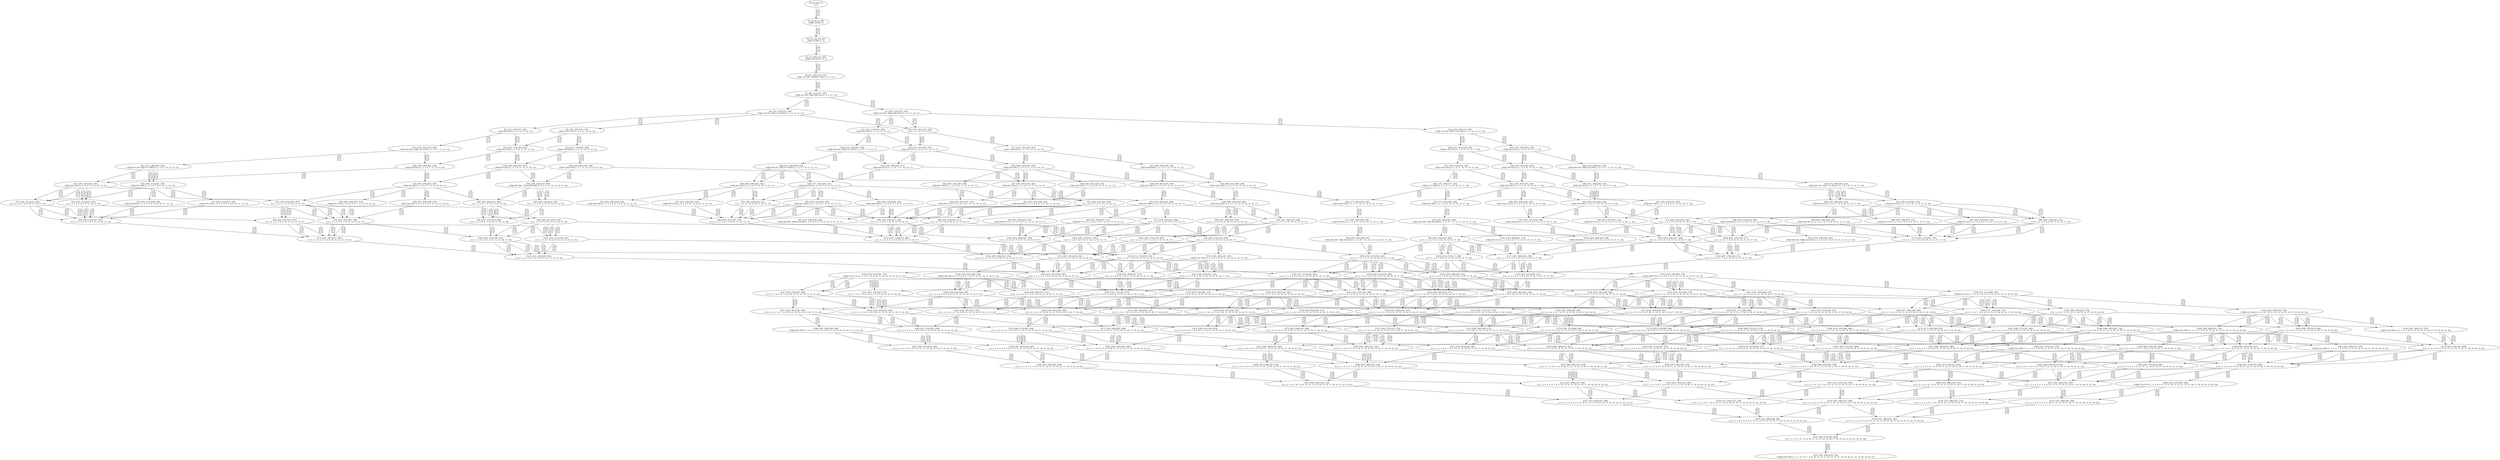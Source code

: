 digraph {
	S0[label="S0: [0, 0] [0, 0] \n{}{}"];
	S1[label="S1: [0, 0] [72, 90] \n{T0J0:72-90}{1}"];
	S2[label="S2: [72, 90] [79, 99] \n{T0J1:79-99}{1, 2}"];
	S3[label="S3: [79, 99] [132, 165] \n{T0J2:132-165}{1, 2, 3}"];
	S4[label="S4: [87, 109] [132, 165] \n{T0J2:132-165, T0J10:87-109}{1, 2, 3, 11}"];
	S5[label="S5: [89, 112] [132, 165] \n{T0J2:132-165, T0J11:89-112}{1, 2, 3, 11, 12}"];
	S6[label="S6: [110, 139] [132, 165] \n{T0J2:132-165, T0J12:110-139}{1, 2, 3, 11, 12, 13}"];
	S7[label="S7: [108, 135] [132, 165] \n{T0J2:132-165, T0J16:108-135}{1, 2, 3, 11, 12, 17}"];
	S8[label="S8: [132, 139] [203, 228] \n{T0J3:203-228}{1, 2, 3, 4, 11, 12, 13}"];
	S9[label="S9: [132, 165] [141, 178] \n{T0J13:141-178}{1, 2, 3, 11, 12, 13, 14}"];
	S10[label="S10: [129, 162] [132, 165] \n{}{1, 2, 3, 11, 12, 13, 17}"];
	S11[label="S11: [132, 135] [203, 224] \n{T0J3:203-224}{1, 2, 3, 4, 11, 12, 17}"];
	S12[label="S12: [128, 136] [132, 165] \n{T0J2:132-165, T0J17:128-136}{1, 2, 3, 11, 12, 17, 18}"];
	S13[label="S13: [135, 143] [203, 228] \n{T0J3:203-228, T0J6:135-143}{1, 2, 3, 4, 7, 11, 12, 13}"];
	S14[label="S14: [141, 178] [203, 254] \n{T0J3:203-254}{1, 2, 3, 4, 11, 12, 13, 14}"];
	S15[label="S15: [141, 178] [160, 200] \n{T0J14:160-200}{1, 2, 3, 11, 12, 13, 14, 15}"];
	S16[label="S16: [132, 165] [203, 251] \n{T0J3:203-251}{1, 2, 3, 4, 11, 12, 13, 17}"];
	S17[label="S17: [132, 165] [160, 201] \n{T0J13:160-201}{1, 2, 3, 11, 12, 13, 14, 17}"];
	S18[label="S18: [135, 139] [203, 224] \n{T0J3:203-224, T0J6:135-139}{1, 2, 3, 4, 7, 11, 12, 17}"];
	S19[label="S19: [132, 136] [203, 225] \n{T0J3:203-225}{1, 2, 3, 4, 11, 12, 17, 18}"];
	S20[label="S20: [132, 163] [149, 165] \n{T0J12:149-163}{1, 2, 3, 11, 12, 13, 17, 18}"];
	S21[label="S21: [171, 188] [203, 228] \n{T0J3:203-228, T0J7:171-188}{1, 2, 3, 4, 7, 8, 11, 12, 13}"];
	S22[label="S22: [144, 182] [203, 254] \n{T0J3:203-254}{1, 2, 3, 4, 7, 11, 12, 13, 14}"];
	S23[label="S23: [160, 200] [203, 267] \n{T0J3:203-267}{1, 2, 3, 4, 11, 12, 13, 14, 15}"];
	S24[label="S24: [160, 200] [200, 238] \n{T0J15:200-238}{1, 2, 3, 11, 12, 13, 14, 15, 16}"];
	S25[label="S25: [135, 169] [203, 251] \n{T0J3:203-251}{1, 2, 3, 4, 7, 11, 12, 13, 17}"];
	S26[label="S26: [160, 203] [203, 254] \n{T0J3:203-254}{1, 2, 3, 4, 11, 12, 13, 14, 17}"];
	S27[label="S27: [160, 200] [160, 201] \n{T0J14:160-200}{1, 2, 3, 11, 12, 13, 14, 15, 17}"];
	S28[label="S28: [171, 184] [203, 224] \n{T0J3:203-224, T0J7:171-184}{1, 2, 3, 4, 7, 8, 11, 12, 17}"];
	S29[label="S29: [135, 140] [203, 225] \n{T0J3:203-225, T0J6:135-140}{1, 2, 3, 4, 7, 11, 12, 17, 18}"];
	S30[label="S30: [149, 165] [203, 252] \n{T0J3:203-252}{1, 2, 3, 4, 11, 12, 13, 17, 18}"];
	S31[label="S31: [149, 165] [163, 202] \n{T0J13:163-202}{1, 2, 3, 11, 12, 13, 14, 17, 18}"];
	S32[label="S32: [180, 227] [203, 254] \n{T0J3:203-254}{1, 2, 3, 4, 7, 8, 11, 12, 13, 14}"];
	S33[label="S33: [163, 204] [203, 267] \n{T0J3:203-267}{1, 2, 3, 4, 7, 11, 12, 13, 14, 15}"];
	S34[label="S34: [200, 238] [219, 289] \n{T0J3:203-289, T0J15:200-238}{1, 2, 3, 4, 11, 12, 13, 14, 15, 16}"];
	S35[label="S35: [160, 201] [200, 238] \n{T0J15:200-238}{1, 2, 3, 11, 12, 13, 14, 15, 16, 17}"];
	S36[label="S36: [171, 214] [203, 251] \n{T0J3:203-251}{1, 2, 3, 4, 7, 8, 11, 12, 13, 17}"];
	S37[label="S37: [163, 207] [203, 254] \n{T0J3:203-254}{1, 2, 3, 4, 7, 11, 12, 13, 14, 17}"];
	S38[label="S38: [160, 201] [203, 289] \n{T0J3:203-289}{1, 2, 3, 4, 11, 12, 13, 14, 15, 17}"];
	S39[label="S39: [171, 185] [203, 225] \n{T0J3:203-225, T0J7:171-185}{1, 2, 3, 4, 7, 8, 11, 12, 17, 18}"];
	S40[label="S40: [152, 169] [203, 252] \n{T0J3:203-252}{1, 2, 3, 4, 7, 11, 12, 13, 17, 18}"];
	S41[label="S41: [163, 203] [203, 254] \n{T0J3:203-254}{1, 2, 3, 4, 11, 12, 13, 14, 17, 18}"];
	S42[label="S42: [163, 200] [177, 202] \n{T0J14:177-200}{1, 2, 3, 11, 12, 13, 14, 15, 17, 18}"];
	S43[label="S43: [185, 212] [203, 228] \n{T0J3:203-228}{1, 2, 3, 4, 7, 8, 9, 10, 11, 12, 13}"];
	S44[label="S44: [203, 203] [207, 209] \n{T0J4:207-209}{1, 2, 3, 4, 5, 6, 11, 12, 13, 14, 17}"];
	S45[label="S45: [203, 203] [228, 235] \n{T0J5:228-235}{1, 2, 3, 4, 5, 6, 11, 12, 13, 14, 17}"];
	S46[label="S46: [185, 208] [203, 224] \n{T0J3:203-224}{1, 2, 3, 4, 7, 8, 9, 10, 11, 12, 17}"];
	S47[label="S47: [199, 254] [203, 267] \n{}{1, 2, 3, 4, 7, 8, 11, 12, 13, 14, 15}"];
	S48[label="S48: [203, 242] [219, 289] \n{}{1, 2, 3, 4, 7, 11, 12, 13, 14, 15, 16}"];
	S49[label="S49: [200, 238] [219, 290] \n{T0J3:203-290}{1, 2, 3, 4, 11, 12, 13, 14, 15, 16, 17}"];
	S50[label="S50: [177, 202] [200, 238] \n{T0J15:200-238}{1, 2, 3, 11, 12, 13, 14, 15, 16, 17, 18}"];
	S51[label="S51: [199, 252] [203, 254] \n{}{1, 2, 3, 4, 7, 8, 11, 12, 13, 14, 17}"];
	S52[label="S52: [163, 205] [203, 289] \n{T0J3:203-289}{1, 2, 3, 4, 7, 11, 12, 13, 14, 15, 17}"];
	S53[label="S53: [188, 214] [203, 252] \n{T0J3:203-252}{1, 2, 3, 4, 7, 8, 11, 12, 13, 17, 18}"];
	S54[label="S54: [166, 207] [203, 254] \n{T0J3:203-254}{1, 2, 3, 4, 7, 11, 12, 13, 14, 17, 18}"];
	S55[label="S55: [177, 202] [203, 289] \n{T0J3:203-289}{1, 2, 3, 4, 11, 12, 13, 14, 15, 17, 18}"];
	S56[label="S56: [203, 227] [207, 259] \n{}{1, 2, 3, 4, 5, 6, 7, 8, 11, 12, 13, 14}"];
	S57[label="S57: [194, 251] [203, 254] \n{}{1, 2, 3, 4, 7, 8, 9, 10, 11, 12, 13, 14}"];
	S58[label="S58: [203, 204] [207, 210] \n{T0J4:207-210}{1, 2, 3, 4, 5, 6, 7, 11, 12, 13, 14, 15}"];
	S59[label="S59: [203, 204] [228, 236] \n{T0J5:228-236}{1, 2, 3, 4, 5, 6, 7, 11, 12, 13, 14, 15}"];
	S60[label="S60: [207, 238] [219, 270] \n{}{1, 2, 3, 4, 5, 6, 11, 12, 13, 14, 15, 16}"];
	S61[label="S61: [203, 214] [207, 220] \n{T0J4:207-220}{1, 2, 3, 4, 5, 6, 7, 8, 11, 12, 13, 17}"];
	S62[label="S62: [203, 214] [228, 246] \n{T0J5:228-246}{1, 2, 3, 4, 5, 6, 7, 8, 11, 12, 13, 17}"];
	S63[label="S63: [185, 238] [203, 251] \n{}{1, 2, 3, 4, 7, 8, 9, 10, 11, 12, 13, 17}"];
	S64[label="S64: [203, 207] [207, 213] \n{T0J4:207-213}{1, 2, 3, 4, 5, 6, 7, 11, 12, 13, 14, 17}"];
	S65[label="S65: [203, 207] [228, 239] \n{T0J5:228-239}{1, 2, 3, 4, 5, 6, 7, 11, 12, 13, 14, 17}"];
	S66[label="S66: [185, 209] [203, 225] \n{T0J3:203-225}{1, 2, 3, 4, 7, 8, 9, 10, 11, 12, 17, 18}"];
	S67[label="S67: [203, 203] [207, 209] \n{T0J4:207-209}{1, 2, 3, 4, 5, 6, 11, 12, 13, 14, 17, 18}"];
	S68[label="S68: [203, 203] [228, 235] \n{T0J5:228-235}{1, 2, 3, 4, 5, 6, 11, 12, 13, 14, 17, 18}"];
	S69[label="S69: [203, 287] [239, 325] \n{}{1, 2, 3, 4, 7, 8, 11, 12, 13, 14, 15, 16}"];
	S70[label="S70: [203, 242] [219, 290] \n{}{1, 2, 3, 4, 7, 11, 12, 13, 14, 15, 16, 17}"];
	S71[label="S71: [200, 238] [248, 291] \n{T0J3:248-291}{1, 2, 3, 4, 11, 12, 13, 14, 15, 16, 17, 18}"];
	S72[label="S72: [199, 254] [203, 289] \n{}{1, 2, 3, 4, 7, 8, 11, 12, 13, 14, 15, 17}"];
	S73[label="S73: [202, 252] [203, 254] \n{}{1, 2, 3, 4, 7, 8, 11, 12, 13, 14, 17, 18}"];
	S74[label="S74: [180, 206] [203, 289] \n{T0J3:203-289, T0J6:180-206}{1, 2, 3, 4, 7, 11, 12, 13, 14, 15, 17, 18}"];
	S75[label="S75: [203, 212] [207, 218] \n{T0J4:207-218}{1, 2, 3, 4, 5, 6, 7, 8, 9, 10, 11, 12, 13}"];
	S76[label="S76: [203, 212] [228, 244] \n{T0J5:228-244}{1, 2, 3, 4, 5, 6, 7, 8, 9, 10, 11, 12, 13}"];
	S77[label="S77: [203, 208] [207, 214] \n{T0J4:207-214}{1, 2, 3, 4, 5, 6, 7, 8, 9, 10, 11, 12, 17}"];
	S78[label="S78: [203, 208] [228, 240] \n{T0J5:228-240}{1, 2, 3, 4, 5, 6, 7, 8, 9, 10, 11, 12, 17}"];
	S79[label="S79: [203, 267] [207, 286] \n{}{1, 2, 3, 4, 5, 6, 7, 8, 11, 12, 13, 14, 15}"];
	S80[label="S80: [203, 267] [213, 287] \n{}{1, 2, 3, 4, 7, 8, 9, 10, 11, 12, 13, 14, 15}"];
	S81[label="S81: [207, 274] [219, 289] \n{}{1, 2, 3, 4, 5, 6, 7, 11, 12, 13, 14, 15, 16}"];
	S82[label="S82: [207, 238] [219, 270] \n{}{1, 2, 3, 4, 5, 6, 11, 12, 13, 14, 15, 16, 17}"];
	S83[label="S83: [203, 254] [207, 284] \n{}{1, 2, 3, 4, 5, 6, 7, 8, 11, 12, 13, 14, 17}"];
	S84[label="S84: [203, 254] [213, 277] \n{}{1, 2, 3, 4, 7, 8, 9, 10, 11, 12, 13, 14, 17}"];
	S85[label="S85: [203, 205] [207, 211] \n{T0J4:207-211}{1, 2, 3, 4, 5, 6, 7, 11, 12, 13, 14, 15, 17}"];
	S86[label="S86: [203, 205] [228, 237] \n{T0J5:228-237}{1, 2, 3, 4, 5, 6, 7, 11, 12, 13, 14, 15, 17}"];
	S87[label="S87: [203, 214] [207, 220] \n{T0J4:207-220}{1, 2, 3, 4, 5, 6, 7, 8, 11, 12, 13, 17, 18}"];
	S88[label="S88: [203, 214] [228, 246] \n{T0J5:228-246}{1, 2, 3, 4, 5, 6, 7, 8, 11, 12, 13, 17, 18}"];
	S89[label="S89: [202, 238] [203, 252] \n{}{1, 2, 3, 4, 7, 8, 9, 10, 11, 12, 13, 17, 18}"];
	S90[label="S90: [203, 207] [207, 213] \n{T0J4:207-213}{1, 2, 3, 4, 5, 6, 7, 11, 12, 13, 14, 17, 18}"];
	S91[label="S91: [203, 207] [228, 239] \n{T0J5:228-239}{1, 2, 3, 4, 5, 6, 7, 11, 12, 13, 14, 17, 18}"];
	S92[label="S92: [203, 310] [239, 328] \n{}{1, 2, 3, 4, 7, 8, 11, 12, 13, 14, 15, 16, 17}"];
	S93[label="S93: [203, 242] [248, 291] \n{T0J3:248-291, T0J6:203-242}{1, 2, 3, 4, 7, 11, 12, 13, 14, 15, 16, 17, 18}"];
	S94[label="S94: [203, 254] [216, 289] \n{}{1, 2, 3, 4, 7, 8, 11, 12, 13, 14, 15, 17, 18}"];
	S95[label="S95: [203, 254] [207, 283] \n{}{1, 2, 3, 4, 5, 6, 7, 8, 9, 10, 11, 12, 13, 14}"];
	S96[label="S96: [203, 251] [207, 270] \n{}{1, 2, 3, 4, 5, 6, 7, 8, 9, 10, 11, 12, 13, 17}"];
	S97[label="S97: [222, 238] [228, 246] \n{T0J5:228-246, T0J8:222-238}{1, 2, 3, 4, 5, 6, 7, 8, 9, 10, 11, 12, 13, 17}"];
	S98[label="S98: [203, 209] [207, 215] \n{T0J4:207-215}{1, 2, 3, 4, 5, 6, 7, 8, 9, 10, 11, 12, 17, 18}"];
	S99[label="S99: [203, 209] [228, 241] \n{T0J5:228-241}{1, 2, 3, 4, 5, 6, 7, 8, 9, 10, 11, 12, 17, 18}"];
	S100[label="S100: [207, 319] [239, 341] \n{}{1, 2, 3, 4, 5, 6, 7, 8, 11, 12, 13, 14, 15, 16}"];
	S101[label="S101: [213, 311] [239, 341] \n{}{1, 2, 3, 4, 7, 8, 9, 10, 11, 12, 13, 14, 15, 16}"];
	S102[label="S102: [207, 274] [219, 290] \n{}{1, 2, 3, 4, 5, 6, 7, 11, 12, 13, 14, 15, 16, 17}"];
	S103[label="S103: [203, 286] [207, 290] \n{}{1, 2, 3, 4, 5, 6, 7, 8, 11, 12, 13, 14, 15, 17}"];
	S104[label="S104: [203, 278] [213, 290] \n{}{1, 2, 3, 4, 7, 8, 9, 10, 11, 12, 13, 14, 15, 17}"];
	S105[label="S105: [203, 254] [207, 284] \n{}{1, 2, 3, 4, 5, 6, 7, 8, 11, 12, 13, 14, 17, 18}"];
	S106[label="S106: [203, 254] [216, 277] \n{}{1, 2, 3, 4, 7, 8, 9, 10, 11, 12, 13, 14, 17, 18}"];
	S107[label="S107: [203, 206] [207, 212] \n{T0J4:207-212}{1, 2, 3, 4, 5, 6, 7, 11, 12, 13, 14, 15, 17, 18}"];
	S108[label="S108: [203, 206] [228, 238] \n{T0J5:228-238}{1, 2, 3, 4, 5, 6, 7, 11, 12, 13, 14, 15, 17, 18}"];
	S109[label="S109: [216, 315] [239, 328] \n{}{1, 2, 3, 4, 7, 8, 11, 12, 13, 14, 15, 16, 17, 18}"];
	S110[label="S110: [239, 328] [247, 345] \n{T0J22:247-345}{1, 2, 3, 4, 7, 8, 11, 12, 13, 14, 15, 16, 17, 23}"];
	S111[label="S111: [207, 287] [213, 299] \n{}{1, 2, 3, 4, 5, 6, 7, 8, 9, 10, 11, 12, 13, 14, 15}"];
	S112[label="S112: [207, 278] [213, 290] \n{}{1, 2, 3, 4, 5, 6, 7, 8, 9, 10, 11, 12, 13, 14, 17}"];
	S113[label="S113: [203, 252] [207, 270] \n{}{1, 2, 3, 4, 5, 6, 7, 8, 9, 10, 11, 12, 13, 17, 18}"];
	S114[label="S114: [222, 238] [228, 246] \n{T0J5:228-246, T0J8:222-238}{1, 2, 3, 4, 5, 6, 7, 8, 9, 10, 11, 12, 13, 17, 18}"];
	S115[label="S115: [207, 341] [239, 360] \n{}{1, 2, 3, 4, 5, 6, 7, 8, 11, 12, 13, 14, 15, 16, 17}"];
	S116[label="S116: [213, 314] [239, 352] \n{}{1, 2, 3, 4, 7, 8, 9, 10, 11, 12, 13, 14, 15, 16, 17}"];
	S117[label="S117: [207, 286] [216, 290] \n{}{1, 2, 3, 4, 5, 6, 7, 8, 11, 12, 13, 14, 15, 17, 18}"];
	S118[label="S118: [216, 278] [217, 290] \n{}{1, 2, 3, 4, 7, 8, 9, 10, 11, 12, 13, 14, 15, 17, 18}"];
	S119[label="S119: [239, 328] [286, 378] \n{T0J18:286-378}{1, 2, 3, 4, 7, 8, 11, 12, 13, 14, 15, 16, 17, 18, 19}"];
	S120[label="S120: [239, 328] [259, 345] \n{}{1, 2, 3, 4, 7, 8, 11, 12, 13, 14, 15, 16, 17, 18, 23}"];
	S121[label="S121: [213, 341] [239, 361] \n{}{1, 2, 3, 4, 5, 6, 7, 8, 9, 10, 11, 12, 13, 14, 15, 16}"];
	S122[label="S122: [207, 290] [213, 314] \n{}{1, 2, 3, 4, 5, 6, 7, 8, 9, 10, 11, 12, 13, 14, 15, 17}"];
	S123[label="S123: [207, 278] [216, 291] \n{}{1, 2, 3, 4, 5, 6, 7, 8, 9, 10, 11, 12, 13, 14, 17, 18}"];
	S124[label="S124: [216, 343] [239, 360] \n{}{1, 2, 3, 4, 5, 6, 7, 8, 11, 12, 13, 14, 15, 16, 17, 18}"];
	S125[label="S125: [217, 315] [239, 352] \n{}{1, 2, 3, 4, 7, 8, 9, 10, 11, 12, 13, 14, 15, 16, 17, 18}"];
	S126[label="S126: [239, 360] [247, 373] \n{}{1, 2, 3, 4, 5, 6, 7, 8, 11, 12, 13, 14, 15, 16, 17, 23}"];
	S127[label="S127: [239, 345] [253, 352] \n{}{1, 2, 3, 4, 7, 8, 9, 10, 11, 12, 13, 14, 15, 16, 17, 23}"];
	S128[label="S128: [239, 341] [246, 360] \n{T0J20:246-341}{1, 2, 3, 4, 5, 6, 7, 8, 11, 12, 13, 14, 15, 16, 17, 21}"];
	S129[label="S129: [239, 352] [281, 375] \n{T0J21:281-375}{1, 2, 3, 4, 7, 8, 9, 10, 11, 12, 13, 14, 15, 16, 17, 22}"];
	S130[label="S130: [271, 331] [286, 378] \n{T0J19:271-331}{1, 2, 3, 4, 7, 8, 11, 12, 13, 14, 15, 16, 17, 18, 19, 20}"];
	S131[label="S131: [259, 345] [286, 378] \n{}{1, 2, 3, 4, 7, 8, 11, 12, 13, 14, 15, 16, 17, 18, 19, 23}"];
	S132[label="S132: [213, 361] [239, 365] \n{}{1, 2, 3, 4, 5, 6, 7, 8, 9, 10, 11, 12, 13, 14, 15, 16, 17}"];
	S133[label="S133: [216, 291] [220, 314] \n{}{1, 2, 3, 4, 5, 6, 7, 8, 9, 10, 11, 12, 13, 14, 15, 17, 18}"];
	S134[label="S134: [239, 360] [286, 406] \n{}{1, 2, 3, 4, 5, 6, 7, 8, 11, 12, 13, 14, 15, 16, 17, 18, 19}"];
	S135[label="S135: [239, 352] [286, 378] \n{}{1, 2, 3, 4, 7, 8, 9, 10, 11, 12, 13, 14, 15, 16, 17, 18, 19}"];
	S136[label="S136: [239, 360] [259, 373] \n{}{1, 2, 3, 4, 5, 6, 7, 8, 11, 12, 13, 14, 15, 16, 17, 18, 23}"];
	S137[label="S137: [239, 345] [259, 352] \n{}{1, 2, 3, 4, 7, 8, 9, 10, 11, 12, 13, 14, 15, 16, 17, 18, 23}"];
	S138[label="S138: [239, 343] [246, 360] \n{}{1, 2, 3, 4, 5, 6, 7, 8, 11, 12, 13, 14, 15, 16, 17, 18, 21}"];
	S139[label="S139: [239, 352] [281, 375] \n{}{1, 2, 3, 4, 7, 8, 9, 10, 11, 12, 13, 14, 15, 16, 17, 18, 22}"];
	S140[label="S140: [246, 360] [257, 373] \n{}{1, 2, 3, 4, 5, 6, 7, 8, 11, 12, 13, 14, 15, 16, 17, 21, 23}"];
	S141[label="S141: [253, 352] [283, 375] \n{}{1, 2, 3, 4, 7, 8, 9, 10, 11, 12, 13, 14, 15, 16, 17, 22, 23}"];
	S142[label="S142: [286, 345] [291, 378] \n{}{1, 2, 3, 4, 7, 8, 11, 12, 13, 14, 15, 16, 17, 18, 19, 20, 23}"];
	S143[label="S143: [286, 348] [332, 378] \n{T0J23:332-348}{1, 2, 3, 4, 7, 8, 11, 12, 13, 14, 15, 16, 17, 18, 19, 20, 24}"];
	S144[label="S144: [220, 365] [239, 389] \n{}{1, 2, 3, 4, 5, 6, 7, 8, 9, 10, 11, 12, 13, 14, 15, 16, 17, 18}"];
	S145[label="S145: [239, 373] [253, 419] \n{}{1, 2, 3, 4, 5, 6, 7, 8, 9, 10, 11, 12, 13, 14, 15, 16, 17, 23}"];
	S146[label="S146: [239, 365] [246, 387] \n{}{1, 2, 3, 4, 5, 6, 7, 8, 9, 10, 11, 12, 13, 14, 15, 16, 17, 21}"];
	S147[label="S147: [239, 375] [281, 449] \n{}{1, 2, 3, 4, 5, 6, 7, 8, 9, 10, 11, 12, 13, 14, 15, 16, 17, 22}"];
	S148[label="S148: [271, 363] [286, 406] \n{}{1, 2, 3, 4, 5, 6, 7, 8, 11, 12, 13, 14, 15, 16, 17, 18, 19, 20}"];
	S149[label="S149: [271, 331] [286, 378] \n{}{1, 2, 3, 4, 7, 8, 9, 10, 11, 12, 13, 14, 15, 16, 17, 18, 19, 20}"];
	S150[label="S150: [259, 377] [286, 406] \n{}{1, 2, 3, 4, 5, 6, 7, 8, 11, 12, 13, 14, 15, 16, 17, 18, 19, 23}"];
	S151[label="S151: [259, 352] [286, 378] \n{}{1, 2, 3, 4, 7, 8, 9, 10, 11, 12, 13, 14, 15, 16, 17, 18, 19, 23}"];
	S152[label="S152: [246, 360] [286, 406] \n{}{1, 2, 3, 4, 5, 6, 7, 8, 11, 12, 13, 14, 15, 16, 17, 18, 19, 21}"];
	S153[label="S153: [281, 375] [307, 378] \n{}{1, 2, 3, 4, 7, 8, 9, 10, 11, 12, 13, 14, 15, 16, 17, 18, 19, 22}"];
	S154[label="S154: [246, 360] [259, 373] \n{}{1, 2, 3, 4, 5, 6, 7, 8, 11, 12, 13, 14, 15, 16, 17, 18, 21, 23}"];
	S155[label="S155: [259, 352] [283, 375] \n{}{1, 2, 3, 4, 7, 8, 9, 10, 11, 12, 13, 14, 15, 16, 17, 18, 22, 23}"];
	S156[label="S156: [291, 348] [332, 378] \n{T0J23:332-348}{1, 2, 3, 4, 7, 8, 11, 12, 13, 14, 15, 16, 17, 18, 19, 20, 23, 24}"];
	S157[label="S157: [239, 389] [286, 453] \n{}{1, 2, 3, 4, 5, 6, 7, 8, 9, 10, 11, 12, 13, 14, 15, 16, 17, 18, 19}"];
	S158[label="S158: [239, 398] [259, 419] \n{}{1, 2, 3, 4, 5, 6, 7, 8, 9, 10, 11, 12, 13, 14, 15, 16, 17, 18, 23}"];
	S159[label="S159: [239, 387] [246, 390] \n{}{1, 2, 3, 4, 5, 6, 7, 8, 9, 10, 11, 12, 13, 14, 15, 16, 17, 18, 21}"];
	S160[label="S160: [239, 400] [281, 449] \n{}{1, 2, 3, 4, 5, 6, 7, 8, 9, 10, 11, 12, 13, 14, 15, 16, 17, 18, 22}"];
	S161[label="S161: [246, 387] [257, 419] \n{}{1, 2, 3, 4, 5, 6, 7, 8, 9, 10, 11, 12, 13, 14, 15, 16, 17, 21, 23}"];
	S162[label="S162: [253, 419] [283, 449] \n{}{1, 2, 3, 4, 5, 6, 7, 8, 9, 10, 11, 12, 13, 14, 15, 16, 17, 22, 23}"];
	S163[label="S163: [286, 377] [291, 406] \n{}{1, 2, 3, 4, 5, 6, 7, 8, 11, 12, 13, 14, 15, 16, 17, 18, 19, 20, 23}"];
	S164[label="S164: [286, 345] [291, 378] \n{}{1, 2, 3, 4, 7, 8, 9, 10, 11, 12, 13, 14, 15, 16, 17, 18, 19, 20, 23}"];
	S165[label="S165: [286, 378] [332, 406] \n{}{1, 2, 3, 4, 5, 6, 7, 8, 11, 12, 13, 14, 15, 16, 17, 18, 19, 20, 24}"];
	S166[label="S166: [286, 348] [332, 378] \n{T0J23:332-348}{1, 2, 3, 4, 7, 8, 9, 10, 11, 12, 13, 14, 15, 16, 17, 18, 19, 20, 24}"];
	S167[label="S167: [246, 387] [281, 449] \n{}{1, 2, 3, 4, 5, 6, 7, 8, 9, 10, 11, 12, 13, 14, 15, 16, 17, 21, 22}"];
	S168[label="S168: [278, 359] [286, 406] \n{}{1, 2, 3, 4, 5, 6, 7, 8, 11, 12, 13, 14, 15, 16, 17, 18, 19, 20, 21}"];
	S169[label="S169: [286, 375] [313, 378] \n{}{1, 2, 3, 4, 7, 8, 9, 10, 11, 12, 13, 14, 15, 16, 17, 18, 19, 20, 22}"];
	S170[label="S170: [259, 373] [286, 406] \n{}{1, 2, 3, 4, 5, 6, 7, 8, 11, 12, 13, 14, 15, 16, 17, 18, 19, 21, 23}"];
	S171[label="S171: [283, 375] [325, 378] \n{}{1, 2, 3, 4, 7, 8, 9, 10, 11, 12, 13, 14, 15, 16, 17, 18, 19, 22, 23}"];
	S172[label="S172: [271, 430] [286, 453] \n{}{1, 2, 3, 4, 5, 6, 7, 8, 9, 10, 11, 12, 13, 14, 15, 16, 17, 18, 19, 20}"];
	S173[label="S173: [259, 419] [286, 486] \n{}{1, 2, 3, 4, 5, 6, 7, 8, 9, 10, 11, 12, 13, 14, 15, 16, 17, 18, 19, 23}"];
	S174[label="S174: [246, 390] [286, 475] \n{}{1, 2, 3, 4, 5, 6, 7, 8, 9, 10, 11, 12, 13, 14, 15, 16, 17, 18, 19, 21}"];
	S175[label="S175: [281, 449] [307, 488] \n{}{1, 2, 3, 4, 5, 6, 7, 8, 9, 10, 11, 12, 13, 14, 15, 16, 17, 18, 19, 22}"];
	S176[label="S176: [246, 412] [259, 419] \n{}{1, 2, 3, 4, 5, 6, 7, 8, 9, 10, 11, 12, 13, 14, 15, 16, 17, 18, 21, 23}"];
	S177[label="S177: [259, 444] [283, 449] \n{}{1, 2, 3, 4, 5, 6, 7, 8, 9, 10, 11, 12, 13, 14, 15, 16, 17, 18, 22, 23}"];
	S178[label="S178: [291, 378] [332, 406] \n{}{1, 2, 3, 4, 5, 6, 7, 8, 11, 12, 13, 14, 15, 16, 17, 18, 19, 20, 23, 24}"];
	S179[label="S179: [246, 412] [281, 449] \n{}{1, 2, 3, 4, 5, 6, 7, 8, 9, 10, 11, 12, 13, 14, 15, 16, 17, 18, 21, 22}"];
	S180[label="S180: [257, 419] [283, 449] \n{}{1, 2, 3, 4, 5, 6, 7, 8, 9, 10, 11, 12, 13, 14, 15, 16, 17, 21, 22, 23}"];
	S181[label="S181: [286, 373] [291, 406] \n{}{1, 2, 3, 4, 5, 6, 7, 8, 11, 12, 13, 14, 15, 16, 17, 18, 19, 20, 21, 23}"];
	S182[label="S182: [291, 375] [325, 378] \n{}{1, 2, 3, 4, 7, 8, 9, 10, 11, 12, 13, 14, 15, 16, 17, 18, 19, 20, 22, 23}"];
	S183[label="S183: [291, 348] [332, 378] \n{T0J23:332-348}{1, 2, 3, 4, 7, 8, 9, 10, 11, 12, 13, 14, 15, 16, 17, 18, 19, 20, 23, 24}"];
	S184[label="S184: [286, 376] [332, 406] \n{}{1, 2, 3, 4, 5, 6, 7, 8, 11, 12, 13, 14, 15, 16, 17, 18, 19, 20, 21, 24}"];
	S185[label="S185: [313, 375] [332, 378] \n{T0J23:332-348}{1, 2, 3, 4, 7, 8, 9, 10, 11, 12, 13, 14, 15, 16, 17, 18, 19, 20, 22, 24}"];
	S186[label="S186: [281, 395] [305, 449] \n{T0J24:305-395}{1, 2, 3, 4, 5, 6, 7, 8, 9, 10, 11, 12, 13, 14, 15, 16, 17, 21, 22, 25}"];
	S187[label="S187: [286, 460] [291, 486] \n{}{1, 2, 3, 4, 5, 6, 7, 8, 9, 10, 11, 12, 13, 14, 15, 16, 17, 18, 19, 20, 23}"];
	S188[label="S188: [286, 422] [332, 453] \n{}{1, 2, 3, 4, 5, 6, 7, 8, 9, 10, 11, 12, 13, 14, 15, 16, 17, 18, 19, 20, 24}"];
	S189[label="S189: [278, 453] [286, 475] \n{}{1, 2, 3, 4, 5, 6, 7, 8, 9, 10, 11, 12, 13, 14, 15, 16, 17, 18, 19, 20, 21}"];
	S190[label="S190: [286, 488] [313, 491] \n{}{1, 2, 3, 4, 5, 6, 7, 8, 9, 10, 11, 12, 13, 14, 15, 16, 17, 18, 19, 20, 22}"];
	S191[label="S191: [259, 419] [286, 500] \n{}{1, 2, 3, 4, 5, 6, 7, 8, 9, 10, 11, 12, 13, 14, 15, 16, 17, 18, 19, 21, 23}"];
	S192[label="S192: [283, 449] [325, 532] \n{}{1, 2, 3, 4, 5, 6, 7, 8, 9, 10, 11, 12, 13, 14, 15, 16, 17, 18, 19, 22, 23}"];
	S193[label="S193: [281, 449] [307, 500] \n{}{1, 2, 3, 4, 5, 6, 7, 8, 9, 10, 11, 12, 13, 14, 15, 16, 17, 18, 19, 21, 22}"];
	S194[label="S194: [259, 444] [283, 449] \n{}{1, 2, 3, 4, 5, 6, 7, 8, 9, 10, 11, 12, 13, 14, 15, 16, 17, 18, 21, 22, 23}"];
	S195[label="S195: [291, 376] [332, 406] \n{}{1, 2, 3, 4, 5, 6, 7, 8, 11, 12, 13, 14, 15, 16, 17, 18, 19, 20, 21, 23, 24}"];
	S196[label="S196: [281, 420] [305, 449] \n{}{1, 2, 3, 4, 5, 6, 7, 8, 9, 10, 11, 12, 13, 14, 15, 16, 17, 18, 21, 22, 25}"];
	S197[label="S197: [283, 419] [305, 449] \n{}{1, 2, 3, 4, 5, 6, 7, 8, 9, 10, 11, 12, 13, 14, 15, 16, 17, 21, 22, 23, 25}"];
	S198[label="S198: [291, 459] [332, 486] \n{}{1, 2, 3, 4, 5, 6, 7, 8, 9, 10, 11, 12, 13, 14, 15, 16, 17, 18, 19, 20, 23, 24}"];
	S199[label="S199: [286, 483] [291, 500] \n{}{1, 2, 3, 4, 5, 6, 7, 8, 9, 10, 11, 12, 13, 14, 15, 16, 17, 18, 19, 20, 21, 23}"];
	S200[label="S200: [291, 490] [325, 532] \n{}{1, 2, 3, 4, 5, 6, 7, 8, 9, 10, 11, 12, 13, 14, 15, 16, 17, 18, 19, 20, 22, 23}"];
	S201[label="S201: [286, 445] [332, 475] \n{}{1, 2, 3, 4, 5, 6, 7, 8, 9, 10, 11, 12, 13, 14, 15, 16, 17, 18, 19, 20, 21, 24}"];
	S202[label="S202: [313, 453] [332, 491] \n{}{1, 2, 3, 4, 5, 6, 7, 8, 9, 10, 11, 12, 13, 14, 15, 16, 17, 18, 19, 20, 22, 24}"];
	S203[label="S203: [286, 491] [313, 538] \n{}{1, 2, 3, 4, 5, 6, 7, 8, 9, 10, 11, 12, 13, 14, 15, 16, 17, 18, 19, 20, 21, 22}"];
	S204[label="S204: [283, 449] [325, 532] \n{}{1, 2, 3, 4, 5, 6, 7, 8, 9, 10, 11, 12, 13, 14, 15, 16, 17, 18, 19, 21, 22, 23}"];
	S205[label="S205: [305, 449] [307, 508] \n{}{1, 2, 3, 4, 5, 6, 7, 8, 9, 10, 11, 12, 13, 14, 15, 16, 17, 18, 19, 21, 22, 25}"];
	S206[label="S206: [283, 444] [305, 449] \n{}{1, 2, 3, 4, 5, 6, 7, 8, 9, 10, 11, 12, 13, 14, 15, 16, 17, 18, 21, 22, 23, 25}"];
	S207[label="S207: [291, 482] [332, 500] \n{}{1, 2, 3, 4, 5, 6, 7, 8, 9, 10, 11, 12, 13, 14, 15, 16, 17, 18, 19, 20, 21, 23, 24}"];
	S208[label="S208: [325, 486] [337, 532] \n{}{1, 2, 3, 4, 5, 6, 7, 8, 9, 10, 11, 12, 13, 14, 15, 16, 17, 18, 19, 20, 22, 23, 24}"];
	S209[label="S209: [332, 475] [391, 486] \n{T0J25:391-475}{1, 2, 3, 4, 5, 6, 7, 8, 9, 10, 11, 12, 13, 14, 15, 16, 17, 18, 19, 20, 23, 24, 26}"];
	S210[label="S210: [291, 538] [325, 568] \n{}{1, 2, 3, 4, 5, 6, 7, 8, 9, 10, 11, 12, 13, 14, 15, 16, 17, 18, 19, 20, 21, 22, 23}"];
	S211[label="S211: [313, 476] [332, 538] \n{}{1, 2, 3, 4, 5, 6, 7, 8, 9, 10, 11, 12, 13, 14, 15, 16, 17, 18, 19, 20, 21, 22, 24}"];
	S212[label="S212: [307, 490] [313, 538] \n{}{1, 2, 3, 4, 5, 6, 7, 8, 9, 10, 11, 12, 13, 14, 15, 16, 17, 18, 19, 20, 21, 22, 25}"];
	S213[label="S213: [305, 449] [325, 532] \n{}{1, 2, 3, 4, 5, 6, 7, 8, 9, 10, 11, 12, 13, 14, 15, 16, 17, 18, 19, 21, 22, 23, 25}"];
	S214[label="S214: [325, 568] [337, 596] \n{}{1, 2, 3, 4, 5, 6, 7, 8, 9, 10, 11, 12, 13, 14, 15, 16, 17, 18, 19, 20, 21, 22, 23, 24}"];
	S215[label="S215: [332, 486] [391, 500] \n{}{1, 2, 3, 4, 5, 6, 7, 8, 9, 10, 11, 12, 13, 14, 15, 16, 17, 18, 19, 20, 21, 23, 24, 26}"];
	S216[label="S216: [337, 486] [391, 532] \n{}{1, 2, 3, 4, 5, 6, 7, 8, 9, 10, 11, 12, 13, 14, 15, 16, 17, 18, 19, 20, 22, 23, 24, 26}"];
	S217[label="S217: [313, 562] [325, 568] \n{}{1, 2, 3, 4, 5, 6, 7, 8, 9, 10, 11, 12, 13, 14, 15, 16, 17, 18, 19, 20, 21, 22, 23, 25}"];
	S218[label="S218: [313, 422] [337, 538] \n{}{1, 2, 3, 4, 5, 6, 7, 8, 9, 10, 11, 12, 13, 14, 15, 16, 17, 18, 19, 20, 21, 22, 24, 25}"];
	S219[label="S219: [325, 596] [349, 620] \n{}{1, 2, 3, 4, 5, 6, 7, 8, 9, 10, 11, 12, 13, 14, 15, 16, 17, 18, 19, 20, 21, 22, 23, 24, 25}"];
	S220[label="S220: [337, 596] [391, 641] \n{}{1, 2, 3, 4, 5, 6, 7, 8, 9, 10, 11, 12, 13, 14, 15, 16, 17, 18, 19, 20, 21, 22, 23, 24, 26}"];
	S221[label="S221: [349, 627] [391, 694] \n{}{1, 2, 3, 4, 5, 6, 7, 8, 9, 10, 11, 12, 13, 14, 15, 16, 17, 18, 19, 20, 21, 22, 23, 24, 25, 26}"];
	S222[label="S222: [391, 694] [416, 726] \n{T0J26:416-726}{1, 2, 3, 4, 5, 6, 7, 8, 9, 10, 11, 12, 13, 14, 15, 16, 17, 18, 19, 20, 21, 22, 23, 24, 25, 26, 27}"];
	S0 -> S1[label="T0 J0\nDL=900\nES=0\nLS=0\nEF=72\nLF=90",fontsize=8];
	S1 -> S2[label="T0 J1\nDL=900\nES=72\nLS=90\nEF=79\nLF=99",fontsize=8];
	S2 -> S3[label="T0 J2\nDL=900\nES=72\nLS=90\nEF=132\nLF=165",fontsize=8];
	S3 -> S4[label="T0 J10\nDL=900\nES=79\nLS=99\nEF=87\nLF=109",fontsize=8];
	S4 -> S5[label="T0 J11\nDL=900\nES=87\nLS=109\nEF=89\nLF=112",fontsize=8];
	S5 -> S6[label="T0 J12\nDL=900\nES=89\nLS=112\nEF=110\nLF=139",fontsize=8];
	S5 -> S7[label="T0 J16\nDL=900\nES=89\nLS=111\nEF=108\nLF=135",fontsize=8];
	S6 -> S8[label="T0 J3\nDL=900\nES=132\nLS=139\nEF=203\nLF=228",fontsize=8];
	S6 -> S9[label="T0 J13\nDL=900\nES=110\nLS=139\nEF=141\nLF=178",fontsize=8];
	S6 -> S10[label="T0 J16\nDL=900\nES=110\nLS=111\nEF=129\nLF=135",fontsize=8];
	S7 -> S11[label="T0 J3\nDL=900\nES=132\nLS=135\nEF=203\nLF=224",fontsize=8];
	S7 -> S10[label="T0 J12\nDL=900\nES=108\nLS=135\nEF=129\nLF=162",fontsize=8];
	S7 -> S12[label="T0 J17\nDL=900\nES=108\nLS=111\nEF=128\nLF=136",fontsize=8];
	S8 -> S13[label="T0 J6\nDL=900\nES=132\nLS=139\nEF=135\nLF=143",fontsize=8];
	S8 -> S14[label="T0 J13\nDL=900\nES=132\nLS=139\nEF=163\nLF=178",fontsize=8];
	S9 -> S14[label="T0 J3\nDL=900\nES=132\nLS=165\nEF=203\nLF=254",fontsize=8];
	S9 -> S15[label="T0 J14\nDL=900\nES=132\nLS=164\nEF=160\nLF=200",fontsize=8];
	S10 -> S16[label="T0 J3\nDL=900\nES=132\nLS=162\nEF=203\nLF=251",fontsize=8];
	S10 -> S17[label="T0 J13\nDL=900\nES=129\nLS=162\nEF=160\nLF=201",fontsize=8];
	S11 -> S18[label="T0 J6\nDL=900\nES=132\nLS=135\nEF=135\nLF=139",fontsize=8];
	S11 -> S16[label="T0 J12\nDL=900\nES=132\nLS=135\nEF=153\nLF=162",fontsize=8];
	S12 -> S19[label="T0 J3\nDL=900\nES=132\nLS=136\nEF=203\nLF=225",fontsize=8];
	S12 -> S20[label="T0 J12\nDL=900\nES=128\nLS=136\nEF=149\nLF=163",fontsize=8];
	S13 -> S21[label="T0 J7\nDL=900\nES=135\nLS=143\nEF=171\nLF=188",fontsize=8];
	S13 -> S22[label="T0 J13\nDL=900\nES=135\nLS=143\nEF=166\nLF=182",fontsize=8];
	S14 -> S22[label="T0 J6\nDL=900\nES=141\nLS=178\nEF=144\nLF=182",fontsize=8];
	S14 -> S23[label="T0 J14\nDL=900\nES=141\nLS=164\nEF=169\nLF=200",fontsize=8];
	S15 -> S23[label="T0 J3\nDL=900\nES=141\nLS=178\nEF=212\nLF=267",fontsize=8];
	S15 -> S24[label="T0 J15\nDL=900\nES=141\nLS=164\nEF=200\nLF=238",fontsize=8];
	S16 -> S25[label="T0 J6\nDL=900\nES=132\nLS=165\nEF=135\nLF=169",fontsize=8];
	S16 -> S26[label="T0 J13\nDL=900\nES=132\nLS=164\nEF=163\nLF=203",fontsize=8];
	S17 -> S26[label="T0 J3\nDL=900\nES=132\nLS=165\nEF=203\nLF=254",fontsize=8];
	S17 -> S27[label="T0 J14\nDL=900\nES=132\nLS=164\nEF=160\nLF=200",fontsize=8];
	S18 -> S28[label="T0 J7\nDL=900\nES=135\nLS=139\nEF=171\nLF=184",fontsize=8];
	S18 -> S25[label="T0 J12\nDL=900\nES=135\nLS=139\nEF=156\nLF=166",fontsize=8];
	S19 -> S29[label="T0 J6\nDL=900\nES=132\nLS=136\nEF=135\nLF=140",fontsize=8];
	S19 -> S30[label="T0 J12\nDL=900\nES=132\nLS=136\nEF=153\nLF=163",fontsize=8];
	S20 -> S30[label="T0 J3\nDL=900\nES=132\nLS=163\nEF=203\nLF=252",fontsize=8];
	S20 -> S31[label="T0 J13\nDL=900\nES=132\nLS=163\nEF=163\nLF=202",fontsize=8];
	S21 -> S43[label="T0 J8\nDL=900\nES=171\nLS=188\nEF=190\nLF=212",fontsize=8];
	S21 -> S43[label="T0 J9\nDL=900\nES=171\nLS=188\nEF=185\nLF=206",fontsize=8];
	S21 -> S32[label="T0 J13\nDL=900\nES=171\nLS=187\nEF=202\nLF=226",fontsize=8];
	S22 -> S32[label="T0 J7\nDL=900\nES=144\nLS=182\nEF=180\nLF=227",fontsize=8];
	S22 -> S33[label="T0 J14\nDL=900\nES=144\nLS=164\nEF=172\nLF=200",fontsize=8];
	S23 -> S33[label="T0 J6\nDL=900\nES=160\nLS=200\nEF=163\nLF=204",fontsize=8];
	S23 -> S34[label="T0 J15\nDL=900\nES=160\nLS=164\nEF=219\nLF=238",fontsize=8];
	S24 -> S34[label="T0 J3\nDL=900\nES=160\nLS=200\nEF=231\nLF=289",fontsize=8];
	S24 -> S35[label="T0 J16\nDL=900\nES=160\nLS=164\nEF=179\nLF=188",fontsize=8];
	S25 -> S36[label="T0 J7\nDL=900\nES=135\nLS=169\nEF=171\nLF=214",fontsize=8];
	S25 -> S37[label="T0 J13\nDL=900\nES=135\nLS=164\nEF=166\nLF=203",fontsize=8];
	S26 -> S44[label="T0 J4\nDL=900\nES=203\nLS=203\nEF=207\nLF=209",fontsize=8];
	S26 -> S45[label="T0 J5\nDL=900\nES=203\nLS=203\nEF=228\nLF=235",fontsize=8];
	S26 -> S37[label="T0 J6\nDL=900\nES=160\nLS=203\nEF=163\nLF=207",fontsize=8];
	S26 -> S38[label="T0 J14\nDL=900\nES=160\nLS=164\nEF=188\nLF=200",fontsize=8];
	S27 -> S38[label="T0 J3\nDL=900\nES=160\nLS=200\nEF=231\nLF=289",fontsize=8];
	S27 -> S35[label="T0 J15\nDL=900\nES=160\nLS=164\nEF=219\nLF=238",fontsize=8];
	S28 -> S46[label="T0 J8\nDL=900\nES=171\nLS=184\nEF=190\nLF=208",fontsize=8];
	S28 -> S46[label="T0 J9\nDL=900\nES=171\nLS=184\nEF=185\nLF=202",fontsize=8];
	S28 -> S36[label="T0 J12\nDL=900\nES=171\nLS=183\nEF=192\nLF=210",fontsize=8];
	S29 -> S39[label="T0 J7\nDL=900\nES=135\nLS=140\nEF=171\nLF=185",fontsize=8];
	S29 -> S40[label="T0 J12\nDL=900\nES=135\nLS=140\nEF=156\nLF=167",fontsize=8];
	S30 -> S40[label="T0 J6\nDL=900\nES=149\nLS=165\nEF=152\nLF=169",fontsize=8];
	S30 -> S41[label="T0 J13\nDL=900\nES=149\nLS=164\nEF=180\nLF=203",fontsize=8];
	S31 -> S41[label="T0 J3\nDL=900\nES=149\nLS=165\nEF=220\nLF=254",fontsize=8];
	S31 -> S42[label="T0 J14\nDL=900\nES=149\nLS=164\nEF=177\nLF=200",fontsize=8];
	S32 -> S56[label="T0 J4\nDL=900\nES=203\nLS=227\nEF=207\nLF=233",fontsize=8];
	S32 -> S56[label="T0 J5\nDL=900\nES=203\nLS=227\nEF=228\nLF=259",fontsize=8];
	S32 -> S57[label="T0 J8\nDL=900\nES=180\nLS=227\nEF=199\nLF=251",fontsize=8];
	S32 -> S57[label="T0 J9\nDL=900\nES=180\nLS=227\nEF=194\nLF=245",fontsize=8];
	S32 -> S47[label="T0 J14\nDL=900\nES=180\nLS=226\nEF=208\nLF=262",fontsize=8];
	S33 -> S58[label="T0 J4\nDL=900\nES=203\nLS=204\nEF=207\nLF=210",fontsize=8];
	S33 -> S59[label="T0 J5\nDL=900\nES=203\nLS=204\nEF=228\nLF=236",fontsize=8];
	S33 -> S47[label="T0 J7\nDL=900\nES=163\nLS=204\nEF=199\nLF=249",fontsize=8];
	S33 -> S48[label="T0 J15\nDL=900\nES=163\nLS=164\nEF=222\nLF=238",fontsize=8];
	S34 -> S60[label="T0 J4\nDL=900\nES=203\nLS=238\nEF=207\nLF=244",fontsize=8];
	S34 -> S60[label="T0 J5\nDL=900\nES=203\nLS=238\nEF=228\nLF=270",fontsize=8];
	S34 -> S48[label="T0 J6\nDL=900\nES=200\nLS=238\nEF=203\nLF=242",fontsize=8];
	S35 -> S49[label="T0 J3\nDL=900\nES=160\nLS=201\nEF=231\nLF=290",fontsize=8];
	S35 -> S50[label="T0 J17\nDL=900\nES=160\nLS=164\nEF=180\nLF=189",fontsize=8];
	S36 -> S61[label="T0 J4\nDL=900\nES=203\nLS=214\nEF=207\nLF=220",fontsize=8];
	S36 -> S62[label="T0 J5\nDL=900\nES=203\nLS=214\nEF=228\nLF=246",fontsize=8];
	S36 -> S63[label="T0 J8\nDL=900\nES=171\nLS=214\nEF=190\nLF=238",fontsize=8];
	S36 -> S63[label="T0 J9\nDL=900\nES=171\nLS=214\nEF=185\nLF=232",fontsize=8];
	S36 -> S51[label="T0 J13\nDL=900\nES=171\nLS=214\nEF=202\nLF=253",fontsize=8];
	S37 -> S64[label="T0 J4\nDL=900\nES=203\nLS=207\nEF=207\nLF=213",fontsize=8];
	S37 -> S65[label="T0 J5\nDL=900\nES=203\nLS=207\nEF=228\nLF=239",fontsize=8];
	S37 -> S51[label="T0 J7\nDL=900\nES=163\nLS=207\nEF=199\nLF=252",fontsize=8];
	S37 -> S52[label="T0 J14\nDL=900\nES=163\nLS=164\nEF=191\nLF=200",fontsize=8];
	S38 -> S52[label="T0 J6\nDL=900\nES=160\nLS=201\nEF=163\nLF=205",fontsize=8];
	S38 -> S49[label="T0 J15\nDL=900\nES=160\nLS=164\nEF=219\nLF=238",fontsize=8];
	S39 -> S66[label="T0 J8\nDL=900\nES=171\nLS=185\nEF=190\nLF=209",fontsize=8];
	S39 -> S66[label="T0 J9\nDL=900\nES=171\nLS=185\nEF=185\nLF=203",fontsize=8];
	S39 -> S53[label="T0 J12\nDL=900\nES=171\nLS=184\nEF=192\nLF=211",fontsize=8];
	S40 -> S53[label="T0 J7\nDL=900\nES=152\nLS=169\nEF=188\nLF=214",fontsize=8];
	S40 -> S54[label="T0 J13\nDL=900\nES=152\nLS=164\nEF=183\nLF=203",fontsize=8];
	S41 -> S67[label="T0 J4\nDL=900\nES=203\nLS=203\nEF=207\nLF=209",fontsize=8];
	S41 -> S68[label="T0 J5\nDL=900\nES=203\nLS=203\nEF=228\nLF=235",fontsize=8];
	S41 -> S54[label="T0 J6\nDL=900\nES=163\nLS=203\nEF=166\nLF=207",fontsize=8];
	S41 -> S55[label="T0 J14\nDL=900\nES=163\nLS=164\nEF=191\nLF=200",fontsize=8];
	S42 -> S55[label="T0 J3\nDL=900\nES=163\nLS=200\nEF=234\nLF=289",fontsize=8];
	S42 -> S50[label="T0 J15\nDL=900\nES=163\nLS=164\nEF=222\nLF=238",fontsize=8];
	S43 -> S75[label="T0 J4\nDL=900\nES=203\nLS=212\nEF=207\nLF=218",fontsize=8];
	S43 -> S76[label="T0 J5\nDL=900\nES=203\nLS=212\nEF=228\nLF=244",fontsize=8];
	S43 -> S57[label="T0 J13\nDL=900\nES=185\nLS=212\nEF=216\nLF=251",fontsize=8];
	S44 -> S64[label="T0 J6\nDL=900\nES=203\nLS=203\nEF=206\nLF=207",fontsize=8];
	S45 -> S65[label="T0 J6\nDL=900\nES=203\nLS=203\nEF=206\nLF=207",fontsize=8];
	S46 -> S77[label="T0 J4\nDL=900\nES=203\nLS=208\nEF=207\nLF=214",fontsize=8];
	S46 -> S78[label="T0 J5\nDL=900\nES=203\nLS=208\nEF=228\nLF=240",fontsize=8];
	S46 -> S63[label="T0 J12\nDL=900\nES=185\nLS=208\nEF=206\nLF=235",fontsize=8];
	S47 -> S79[label="T0 J4\nDL=900\nES=203\nLS=254\nEF=207\nLF=260",fontsize=8];
	S47 -> S79[label="T0 J5\nDL=900\nES=203\nLS=254\nEF=228\nLF=286",fontsize=8];
	S47 -> S80[label="T0 J8\nDL=900\nES=199\nLS=254\nEF=218\nLF=278",fontsize=8];
	S47 -> S80[label="T0 J9\nDL=900\nES=199\nLS=254\nEF=213\nLF=272",fontsize=8];
	S47 -> S69[label="T0 J15\nDL=900\nES=199\nLS=251\nEF=258\nLF=325",fontsize=8];
	S48 -> S81[label="T0 J4\nDL=900\nES=203\nLS=242\nEF=207\nLF=248",fontsize=8];
	S48 -> S81[label="T0 J5\nDL=900\nES=203\nLS=242\nEF=228\nLF=274",fontsize=8];
	S48 -> S69[label="T0 J7\nDL=900\nES=203\nLS=242\nEF=239\nLF=287",fontsize=8];
	S49 -> S82[label="T0 J4\nDL=900\nES=203\nLS=238\nEF=207\nLF=244",fontsize=8];
	S49 -> S82[label="T0 J5\nDL=900\nES=203\nLS=238\nEF=228\nLF=270",fontsize=8];
	S49 -> S70[label="T0 J6\nDL=900\nES=200\nLS=238\nEF=203\nLF=242",fontsize=8];
	S50 -> S71[label="T0 J3\nDL=900\nES=177\nLS=202\nEF=248\nLF=291",fontsize=8];
	S51 -> S83[label="T0 J4\nDL=900\nES=203\nLS=252\nEF=207\nLF=258",fontsize=8];
	S51 -> S83[label="T0 J5\nDL=900\nES=203\nLS=252\nEF=228\nLF=284",fontsize=8];
	S51 -> S84[label="T0 J8\nDL=900\nES=199\nLS=252\nEF=218\nLF=276",fontsize=8];
	S51 -> S84[label="T0 J9\nDL=900\nES=199\nLS=252\nEF=213\nLF=270",fontsize=8];
	S51 -> S72[label="T0 J14\nDL=900\nES=199\nLS=252\nEF=227\nLF=288",fontsize=8];
	S52 -> S85[label="T0 J4\nDL=900\nES=203\nLS=205\nEF=207\nLF=211",fontsize=8];
	S52 -> S86[label="T0 J5\nDL=900\nES=203\nLS=205\nEF=228\nLF=237",fontsize=8];
	S52 -> S72[label="T0 J7\nDL=900\nES=163\nLS=205\nEF=199\nLF=250",fontsize=8];
	S52 -> S70[label="T0 J15\nDL=900\nES=163\nLS=164\nEF=222\nLF=238",fontsize=8];
	S53 -> S87[label="T0 J4\nDL=900\nES=203\nLS=214\nEF=207\nLF=220",fontsize=8];
	S53 -> S88[label="T0 J5\nDL=900\nES=203\nLS=214\nEF=228\nLF=246",fontsize=8];
	S53 -> S89[label="T0 J8\nDL=900\nES=188\nLS=214\nEF=207\nLF=238",fontsize=8];
	S53 -> S89[label="T0 J9\nDL=900\nES=188\nLS=214\nEF=202\nLF=232",fontsize=8];
	S53 -> S73[label="T0 J13\nDL=900\nES=188\nLS=214\nEF=219\nLF=253",fontsize=8];
	S54 -> S90[label="T0 J4\nDL=900\nES=203\nLS=207\nEF=207\nLF=213",fontsize=8];
	S54 -> S91[label="T0 J5\nDL=900\nES=203\nLS=207\nEF=228\nLF=239",fontsize=8];
	S54 -> S73[label="T0 J7\nDL=900\nES=166\nLS=207\nEF=202\nLF=252",fontsize=8];
	S55 -> S74[label="T0 J6\nDL=900\nES=177\nLS=202\nEF=180\nLF=206",fontsize=8];
	S56 -> S95[label="T0 J8\nDL=900\nES=203\nLS=227\nEF=222\nLF=251",fontsize=8];
	S56 -> S95[label="T0 J9\nDL=900\nES=203\nLS=227\nEF=217\nLF=245",fontsize=8];
	S56 -> S79[label="T0 J14\nDL=900\nES=203\nLS=227\nEF=231\nLF=263",fontsize=8];
	S57 -> S95[label="T0 J4\nDL=900\nES=203\nLS=251\nEF=207\nLF=257",fontsize=8];
	S57 -> S95[label="T0 J5\nDL=900\nES=203\nLS=251\nEF=228\nLF=283",fontsize=8];
	S57 -> S80[label="T0 J14\nDL=900\nES=194\nLS=251\nEF=222\nLF=287",fontsize=8];
	S58 -> S79[label="T0 J7\nDL=900\nES=203\nLS=204\nEF=239\nLF=249",fontsize=8];
	S59 -> S79[label="T0 J7\nDL=900\nES=203\nLS=204\nEF=239\nLF=249",fontsize=8];
	S60 -> S81[label="T0 J6\nDL=900\nES=207\nLS=238\nEF=210\nLF=242",fontsize=8];
	S61 -> S96[label="T0 J8\nDL=900\nES=203\nLS=214\nEF=222\nLF=238",fontsize=8];
	S61 -> S96[label="T0 J9\nDL=900\nES=203\nLS=214\nEF=217\nLF=232",fontsize=8];
	S61 -> S83[label="T0 J13\nDL=900\nES=203\nLS=214\nEF=234\nLF=253",fontsize=8];
	S62 -> S97[label="T0 J8\nDL=900\nES=203\nLS=214\nEF=222\nLF=238",fontsize=8];
	S62 -> S96[label="T0 J9\nDL=900\nES=203\nLS=214\nEF=217\nLF=232",fontsize=8];
	S62 -> S83[label="T0 J13\nDL=900\nES=203\nLS=214\nEF=234\nLF=253",fontsize=8];
	S63 -> S96[label="T0 J4\nDL=900\nES=203\nLS=238\nEF=207\nLF=244",fontsize=8];
	S63 -> S96[label="T0 J5\nDL=900\nES=203\nLS=238\nEF=228\nLF=270",fontsize=8];
	S63 -> S84[label="T0 J13\nDL=900\nES=185\nLS=238\nEF=216\nLF=277",fontsize=8];
	S64 -> S83[label="T0 J7\nDL=900\nES=203\nLS=207\nEF=239\nLF=252",fontsize=8];
	S65 -> S83[label="T0 J7\nDL=900\nES=203\nLS=207\nEF=239\nLF=252",fontsize=8];
	S66 -> S98[label="T0 J4\nDL=900\nES=203\nLS=209\nEF=207\nLF=215",fontsize=8];
	S66 -> S99[label="T0 J5\nDL=900\nES=203\nLS=209\nEF=228\nLF=241",fontsize=8];
	S66 -> S89[label="T0 J12\nDL=900\nES=185\nLS=209\nEF=206\nLF=236",fontsize=8];
	S67 -> S90[label="T0 J6\nDL=900\nES=203\nLS=203\nEF=206\nLF=207",fontsize=8];
	S68 -> S91[label="T0 J6\nDL=900\nES=203\nLS=203\nEF=206\nLF=207",fontsize=8];
	S69 -> S100[label="T0 J4\nDL=900\nES=203\nLS=287\nEF=207\nLF=293",fontsize=8];
	S69 -> S100[label="T0 J5\nDL=900\nES=203\nLS=287\nEF=228\nLF=319",fontsize=8];
	S69 -> S101[label="T0 J8\nDL=900\nES=203\nLS=287\nEF=222\nLF=311",fontsize=8];
	S69 -> S101[label="T0 J9\nDL=900\nES=203\nLS=287\nEF=217\nLF=305",fontsize=8];
	S69 -> S92[label="T0 J16\nDL=900\nES=203\nLS=286\nEF=222\nLF=310",fontsize=8];
	S70 -> S102[label="T0 J4\nDL=900\nES=203\nLS=242\nEF=207\nLF=248",fontsize=8];
	S70 -> S102[label="T0 J5\nDL=900\nES=203\nLS=242\nEF=228\nLF=274",fontsize=8];
	S70 -> S92[label="T0 J7\nDL=900\nES=203\nLS=242\nEF=239\nLF=287",fontsize=8];
	S71 -> S93[label="T0 J6\nDL=900\nES=200\nLS=238\nEF=203\nLF=242",fontsize=8];
	S72 -> S103[label="T0 J4\nDL=900\nES=203\nLS=254\nEF=207\nLF=260",fontsize=8];
	S72 -> S103[label="T0 J5\nDL=900\nES=203\nLS=254\nEF=228\nLF=286",fontsize=8];
	S72 -> S104[label="T0 J8\nDL=900\nES=199\nLS=254\nEF=218\nLF=278",fontsize=8];
	S72 -> S104[label="T0 J9\nDL=900\nES=199\nLS=254\nEF=213\nLF=272",fontsize=8];
	S72 -> S92[label="T0 J15\nDL=900\nES=199\nLS=254\nEF=258\nLF=328",fontsize=8];
	S73 -> S105[label="T0 J4\nDL=900\nES=203\nLS=252\nEF=207\nLF=258",fontsize=8];
	S73 -> S105[label="T0 J5\nDL=900\nES=203\nLS=252\nEF=228\nLF=284",fontsize=8];
	S73 -> S106[label="T0 J8\nDL=900\nES=202\nLS=252\nEF=221\nLF=276",fontsize=8];
	S73 -> S106[label="T0 J9\nDL=900\nES=202\nLS=252\nEF=216\nLF=270",fontsize=8];
	S73 -> S94[label="T0 J14\nDL=900\nES=202\nLS=252\nEF=230\nLF=288",fontsize=8];
	S74 -> S107[label="T0 J4\nDL=900\nES=203\nLS=206\nEF=207\nLF=212",fontsize=8];
	S74 -> S108[label="T0 J5\nDL=900\nES=203\nLS=206\nEF=228\nLF=238",fontsize=8];
	S74 -> S94[label="T0 J7\nDL=900\nES=180\nLS=206\nEF=216\nLF=251",fontsize=8];
	S75 -> S95[label="T0 J13\nDL=900\nES=203\nLS=212\nEF=234\nLF=251",fontsize=8];
	S76 -> S95[label="T0 J13\nDL=900\nES=203\nLS=212\nEF=234\nLF=251",fontsize=8];
	S77 -> S96[label="T0 J12\nDL=900\nES=203\nLS=208\nEF=224\nLF=235",fontsize=8];
	S78 -> S96[label="T0 J12\nDL=900\nES=203\nLS=208\nEF=224\nLF=235",fontsize=8];
	S79 -> S111[label="T0 J8\nDL=900\nES=203\nLS=267\nEF=222\nLF=291",fontsize=8];
	S79 -> S111[label="T0 J9\nDL=900\nES=203\nLS=267\nEF=217\nLF=285",fontsize=8];
	S79 -> S100[label="T0 J15\nDL=900\nES=203\nLS=267\nEF=262\nLF=341",fontsize=8];
	S80 -> S111[label="T0 J4\nDL=900\nES=203\nLS=267\nEF=207\nLF=273",fontsize=8];
	S80 -> S111[label="T0 J5\nDL=900\nES=203\nLS=267\nEF=228\nLF=299",fontsize=8];
	S80 -> S101[label="T0 J15\nDL=900\nES=203\nLS=267\nEF=262\nLF=341",fontsize=8];
	S81 -> S100[label="T0 J7\nDL=900\nES=207\nLS=274\nEF=243\nLF=319",fontsize=8];
	S82 -> S102[label="T0 J6\nDL=900\nES=207\nLS=238\nEF=210\nLF=242",fontsize=8];
	S83 -> S112[label="T0 J8\nDL=900\nES=203\nLS=254\nEF=222\nLF=278",fontsize=8];
	S83 -> S112[label="T0 J9\nDL=900\nES=203\nLS=254\nEF=217\nLF=272",fontsize=8];
	S83 -> S103[label="T0 J14\nDL=900\nES=203\nLS=254\nEF=231\nLF=290",fontsize=8];
	S84 -> S112[label="T0 J4\nDL=900\nES=203\nLS=254\nEF=207\nLF=260",fontsize=8];
	S84 -> S112[label="T0 J5\nDL=900\nES=203\nLS=254\nEF=228\nLF=286",fontsize=8];
	S84 -> S104[label="T0 J14\nDL=900\nES=203\nLS=254\nEF=231\nLF=290",fontsize=8];
	S85 -> S103[label="T0 J7\nDL=900\nES=203\nLS=205\nEF=239\nLF=250",fontsize=8];
	S86 -> S103[label="T0 J7\nDL=900\nES=203\nLS=205\nEF=239\nLF=250",fontsize=8];
	S87 -> S113[label="T0 J8\nDL=900\nES=203\nLS=214\nEF=222\nLF=238",fontsize=8];
	S87 -> S113[label="T0 J9\nDL=900\nES=203\nLS=214\nEF=217\nLF=232",fontsize=8];
	S87 -> S105[label="T0 J13\nDL=900\nES=203\nLS=214\nEF=234\nLF=253",fontsize=8];
	S88 -> S114[label="T0 J8\nDL=900\nES=203\nLS=214\nEF=222\nLF=238",fontsize=8];
	S88 -> S113[label="T0 J9\nDL=900\nES=203\nLS=214\nEF=217\nLF=232",fontsize=8];
	S88 -> S105[label="T0 J13\nDL=900\nES=203\nLS=214\nEF=234\nLF=253",fontsize=8];
	S89 -> S113[label="T0 J4\nDL=900\nES=203\nLS=238\nEF=207\nLF=244",fontsize=8];
	S89 -> S113[label="T0 J5\nDL=900\nES=203\nLS=238\nEF=228\nLF=270",fontsize=8];
	S89 -> S106[label="T0 J13\nDL=900\nES=202\nLS=238\nEF=233\nLF=277",fontsize=8];
	S90 -> S105[label="T0 J7\nDL=900\nES=203\nLS=207\nEF=239\nLF=252",fontsize=8];
	S91 -> S105[label="T0 J7\nDL=900\nES=203\nLS=207\nEF=239\nLF=252",fontsize=8];
	S92 -> S115[label="T0 J4\nDL=900\nES=203\nLS=310\nEF=207\nLF=316",fontsize=8];
	S92 -> S115[label="T0 J5\nDL=900\nES=203\nLS=310\nEF=228\nLF=342",fontsize=8];
	S92 -> S116[label="T0 J8\nDL=900\nES=203\nLS=290\nEF=222\nLF=314",fontsize=8];
	S92 -> S116[label="T0 J9\nDL=900\nES=203\nLS=290\nEF=217\nLF=308",fontsize=8];
	S92 -> S109[label="T0 J17\nDL=900\nES=203\nLS=290\nEF=223\nLF=315",fontsize=8];
	S92 -> S110[label="T0 J22\nDL=900\nES=203\nLS=290\nEF=247\nLF=345",fontsize=8];
	S93 -> S109[label="T0 J7\nDL=900\nES=203\nLS=242\nEF=239\nLF=287",fontsize=8];
	S94 -> S117[label="T0 J4\nDL=900\nES=203\nLS=254\nEF=207\nLF=260",fontsize=8];
	S94 -> S117[label="T0 J5\nDL=900\nES=203\nLS=254\nEF=228\nLF=286",fontsize=8];
	S94 -> S118[label="T0 J8\nDL=900\nES=203\nLS=254\nEF=222\nLF=278",fontsize=8];
	S94 -> S118[label="T0 J9\nDL=900\nES=203\nLS=254\nEF=217\nLF=272",fontsize=8];
	S94 -> S109[label="T0 J15\nDL=900\nES=203\nLS=254\nEF=262\nLF=328",fontsize=8];
	S95 -> S111[label="T0 J14\nDL=900\nES=203\nLS=254\nEF=231\nLF=290",fontsize=8];
	S96 -> S112[label="T0 J13\nDL=900\nES=203\nLS=251\nEF=234\nLF=290",fontsize=8];
	S97 -> S112[label="T0 J13\nDL=900\nES=222\nLS=238\nEF=253\nLF=277",fontsize=8];
	S98 -> S113[label="T0 J12\nDL=900\nES=203\nLS=209\nEF=224\nLF=236",fontsize=8];
	S99 -> S113[label="T0 J12\nDL=900\nES=203\nLS=209\nEF=224\nLF=236",fontsize=8];
	S100 -> S121[label="T0 J8\nDL=900\nES=207\nLS=319\nEF=226\nLF=343",fontsize=8];
	S100 -> S121[label="T0 J9\nDL=900\nES=207\nLS=319\nEF=221\nLF=337",fontsize=8];
	S100 -> S115[label="T0 J16\nDL=900\nES=207\nLS=318\nEF=226\nLF=342",fontsize=8];
	S101 -> S121[label="T0 J4\nDL=900\nES=213\nLS=311\nEF=217\nLF=317",fontsize=8];
	S101 -> S121[label="T0 J5\nDL=900\nES=213\nLS=311\nEF=238\nLF=343",fontsize=8];
	S101 -> S116[label="T0 J16\nDL=900\nES=213\nLS=290\nEF=232\nLF=314",fontsize=8];
	S102 -> S115[label="T0 J7\nDL=900\nES=207\nLS=274\nEF=243\nLF=319",fontsize=8];
	S103 -> S122[label="T0 J8\nDL=900\nES=203\nLS=286\nEF=222\nLF=310",fontsize=8];
	S103 -> S122[label="T0 J9\nDL=900\nES=203\nLS=286\nEF=217\nLF=304",fontsize=8];
	S103 -> S115[label="T0 J15\nDL=900\nES=203\nLS=286\nEF=262\nLF=360",fontsize=8];
	S104 -> S122[label="T0 J4\nDL=900\nES=203\nLS=278\nEF=207\nLF=284",fontsize=8];
	S104 -> S122[label="T0 J5\nDL=900\nES=203\nLS=278\nEF=228\nLF=310",fontsize=8];
	S104 -> S116[label="T0 J15\nDL=900\nES=203\nLS=278\nEF=262\nLF=352",fontsize=8];
	S105 -> S123[label="T0 J8\nDL=900\nES=203\nLS=254\nEF=222\nLF=278",fontsize=8];
	S105 -> S123[label="T0 J9\nDL=900\nES=203\nLS=254\nEF=217\nLF=272",fontsize=8];
	S105 -> S117[label="T0 J14\nDL=900\nES=203\nLS=254\nEF=231\nLF=290",fontsize=8];
	S106 -> S123[label="T0 J4\nDL=900\nES=203\nLS=254\nEF=207\nLF=260",fontsize=8];
	S106 -> S123[label="T0 J5\nDL=900\nES=203\nLS=254\nEF=228\nLF=286",fontsize=8];
	S106 -> S118[label="T0 J14\nDL=900\nES=203\nLS=254\nEF=231\nLF=290",fontsize=8];
	S107 -> S117[label="T0 J7\nDL=900\nES=203\nLS=206\nEF=239\nLF=251",fontsize=8];
	S108 -> S117[label="T0 J7\nDL=900\nES=203\nLS=206\nEF=239\nLF=251",fontsize=8];
	S109 -> S124[label="T0 J4\nDL=900\nES=216\nLS=315\nEF=220\nLF=321",fontsize=8];
	S109 -> S124[label="T0 J5\nDL=900\nES=216\nLS=315\nEF=241\nLF=347",fontsize=8];
	S109 -> S125[label="T0 J8\nDL=900\nES=216\nLS=290\nEF=235\nLF=314",fontsize=8];
	S109 -> S125[label="T0 J9\nDL=900\nES=216\nLS=290\nEF=230\nLF=308",fontsize=8];
	S109 -> S119[label="T0 J18\nDL=900\nES=216\nLS=290\nEF=286\nLF=378",fontsize=8];
	S109 -> S120[label="T0 J22\nDL=900\nES=216\nLS=290\nEF=260\nLF=345",fontsize=8];
	S110 -> S126[label="T0 J4\nDL=900\nES=239\nLS=328\nEF=243\nLF=334",fontsize=8];
	S110 -> S126[label="T0 J5\nDL=900\nES=239\nLS=328\nEF=264\nLF=360",fontsize=8];
	S110 -> S127[label="T0 J8\nDL=900\nES=239\nLS=290\nEF=258\nLF=314",fontsize=8];
	S110 -> S127[label="T0 J9\nDL=900\nES=239\nLS=290\nEF=253\nLF=308",fontsize=8];
	S110 -> S120[label="T0 J17\nDL=900\nES=239\nLS=290\nEF=259\nLF=315",fontsize=8];
	S111 -> S121[label="T0 J15\nDL=900\nES=207\nLS=287\nEF=266\nLF=361",fontsize=8];
	S112 -> S122[label="T0 J14\nDL=900\nES=207\nLS=278\nEF=235\nLF=314",fontsize=8];
	S113 -> S123[label="T0 J13\nDL=900\nES=203\nLS=252\nEF=234\nLF=291",fontsize=8];
	S114 -> S123[label="T0 J13\nDL=900\nES=222\nLS=238\nEF=253\nLF=277",fontsize=8];
	S115 -> S132[label="T0 J8\nDL=900\nES=207\nLS=341\nEF=226\nLF=365",fontsize=8];
	S115 -> S132[label="T0 J9\nDL=900\nES=207\nLS=341\nEF=221\nLF=359",fontsize=8];
	S115 -> S124[label="T0 J17\nDL=900\nES=207\nLS=318\nEF=227\nLF=343",fontsize=8];
	S115 -> S128[label="T0 J20\nDL=900\nES=228\nLS=318\nEF=246\nLF=341",fontsize=8];
	S115 -> S126[label="T0 J22\nDL=900\nES=207\nLS=318\nEF=251\nLF=373",fontsize=8];
	S116 -> S132[label="T0 J4\nDL=900\nES=213\nLS=314\nEF=217\nLF=320",fontsize=8];
	S116 -> S132[label="T0 J5\nDL=900\nES=213\nLS=314\nEF=238\nLF=346",fontsize=8];
	S116 -> S125[label="T0 J17\nDL=900\nES=213\nLS=290\nEF=233\nLF=315",fontsize=8];
	S116 -> S129[label="T0 J21\nDL=900\nES=213\nLS=290\nEF=281\nLF=375",fontsize=8];
	S116 -> S127[label="T0 J22\nDL=900\nES=213\nLS=290\nEF=257\nLF=345",fontsize=8];
	S117 -> S133[label="T0 J8\nDL=900\nES=207\nLS=286\nEF=226\nLF=310",fontsize=8];
	S117 -> S133[label="T0 J9\nDL=900\nES=207\nLS=286\nEF=221\nLF=304",fontsize=8];
	S117 -> S124[label="T0 J15\nDL=900\nES=207\nLS=286\nEF=266\nLF=360",fontsize=8];
	S118 -> S133[label="T0 J4\nDL=900\nES=216\nLS=278\nEF=220\nLF=284",fontsize=8];
	S118 -> S133[label="T0 J5\nDL=900\nES=216\nLS=278\nEF=241\nLF=310",fontsize=8];
	S118 -> S125[label="T0 J15\nDL=900\nES=216\nLS=278\nEF=275\nLF=352",fontsize=8];
	S119 -> S134[label="T0 J4\nDL=900\nES=239\nLS=328\nEF=243\nLF=334",fontsize=8];
	S119 -> S134[label="T0 J5\nDL=900\nES=239\nLS=328\nEF=264\nLF=360",fontsize=8];
	S119 -> S135[label="T0 J8\nDL=900\nES=239\nLS=290\nEF=258\nLF=314",fontsize=8];
	S119 -> S135[label="T0 J9\nDL=900\nES=239\nLS=290\nEF=253\nLF=308",fontsize=8];
	S119 -> S130[label="T0 J19\nDL=900\nES=239\nLS=290\nEF=271\nLF=331",fontsize=8];
	S119 -> S131[label="T0 J22\nDL=900\nES=239\nLS=290\nEF=283\nLF=345",fontsize=8];
	S120 -> S136[label="T0 J4\nDL=900\nES=239\nLS=328\nEF=243\nLF=334",fontsize=8];
	S120 -> S136[label="T0 J5\nDL=900\nES=239\nLS=328\nEF=264\nLF=360",fontsize=8];
	S120 -> S137[label="T0 J8\nDL=900\nES=239\nLS=290\nEF=258\nLF=314",fontsize=8];
	S120 -> S137[label="T0 J9\nDL=900\nES=239\nLS=290\nEF=253\nLF=308",fontsize=8];
	S120 -> S131[label="T0 J18\nDL=900\nES=239\nLS=290\nEF=309\nLF=378",fontsize=8];
	S121 -> S132[label="T0 J16\nDL=900\nES=213\nLS=341\nEF=232\nLF=365",fontsize=8];
	S122 -> S132[label="T0 J15\nDL=900\nES=207\nLS=290\nEF=266\nLF=364",fontsize=8];
	S123 -> S133[label="T0 J14\nDL=900\nES=207\nLS=278\nEF=235\nLF=314",fontsize=8];
	S124 -> S144[label="T0 J8\nDL=900\nES=216\nLS=343\nEF=235\nLF=367",fontsize=8];
	S124 -> S144[label="T0 J9\nDL=900\nES=216\nLS=343\nEF=230\nLF=361",fontsize=8];
	S124 -> S134[label="T0 J18\nDL=900\nES=216\nLS=318\nEF=286\nLF=406",fontsize=8];
	S124 -> S138[label="T0 J20\nDL=900\nES=228\nLS=318\nEF=246\nLF=341",fontsize=8];
	S124 -> S136[label="T0 J22\nDL=900\nES=216\nLS=318\nEF=260\nLF=373",fontsize=8];
	S125 -> S144[label="T0 J4\nDL=900\nES=217\nLS=315\nEF=221\nLF=321",fontsize=8];
	S125 -> S144[label="T0 J5\nDL=900\nES=217\nLS=315\nEF=242\nLF=347",fontsize=8];
	S125 -> S135[label="T0 J18\nDL=900\nES=217\nLS=290\nEF=287\nLF=378",fontsize=8];
	S125 -> S139[label="T0 J21\nDL=900\nES=217\nLS=290\nEF=285\nLF=375",fontsize=8];
	S125 -> S137[label="T0 J22\nDL=900\nES=217\nLS=290\nEF=261\nLF=345",fontsize=8];
	S126 -> S145[label="T0 J8\nDL=900\nES=239\nLS=360\nEF=258\nLF=384",fontsize=8];
	S126 -> S145[label="T0 J9\nDL=900\nES=239\nLS=360\nEF=253\nLF=378",fontsize=8];
	S126 -> S136[label="T0 J17\nDL=900\nES=239\nLS=318\nEF=259\nLF=343",fontsize=8];
	S126 -> S140[label="T0 J20\nDL=900\nES=239\nLS=318\nEF=257\nLF=341",fontsize=8];
	S127 -> S145[label="T0 J4\nDL=900\nES=239\nLS=345\nEF=243\nLF=351",fontsize=8];
	S127 -> S145[label="T0 J5\nDL=900\nES=239\nLS=345\nEF=264\nLF=377",fontsize=8];
	S127 -> S137[label="T0 J17\nDL=900\nES=239\nLS=290\nEF=259\nLF=315",fontsize=8];
	S127 -> S141[label="T0 J21\nDL=900\nES=239\nLS=290\nEF=307\nLF=375",fontsize=8];
	S128 -> S146[label="T0 J8\nDL=900\nES=239\nLS=341\nEF=258\nLF=365",fontsize=8];
	S128 -> S146[label="T0 J9\nDL=900\nES=239\nLS=341\nEF=253\nLF=359",fontsize=8];
	S128 -> S138[label="T0 J17\nDL=900\nES=239\nLS=318\nEF=259\nLF=343",fontsize=8];
	S128 -> S140[label="T0 J22\nDL=900\nES=239\nLS=318\nEF=283\nLF=373",fontsize=8];
	S129 -> S147[label="T0 J4\nDL=900\nES=239\nLS=352\nEF=243\nLF=358",fontsize=8];
	S129 -> S147[label="T0 J5\nDL=900\nES=239\nLS=352\nEF=264\nLF=384",fontsize=8];
	S129 -> S139[label="T0 J17\nDL=900\nES=239\nLS=290\nEF=259\nLF=315",fontsize=8];
	S129 -> S141[label="T0 J22\nDL=900\nES=239\nLS=290\nEF=283\nLF=345",fontsize=8];
	S130 -> S148[label="T0 J4\nDL=900\nES=271\nLS=331\nEF=275\nLF=337",fontsize=8];
	S130 -> S148[label="T0 J5\nDL=900\nES=271\nLS=331\nEF=296\nLF=363",fontsize=8];
	S130 -> S149[label="T0 J8\nDL=900\nES=271\nLS=290\nEF=290\nLF=314",fontsize=8];
	S130 -> S149[label="T0 J9\nDL=900\nES=271\nLS=290\nEF=285\nLF=308",fontsize=8];
	S130 -> S142[label="T0 J22\nDL=900\nES=271\nLS=290\nEF=315\nLF=345",fontsize=8];
	S130 -> S143[label="T0 J23\nDL=900\nES=286\nLS=290\nEF=332\nLF=348",fontsize=8];
	S131 -> S150[label="T0 J4\nDL=900\nES=259\nLS=345\nEF=263\nLF=351",fontsize=8];
	S131 -> S150[label="T0 J5\nDL=900\nES=259\nLS=345\nEF=284\nLF=377",fontsize=8];
	S131 -> S151[label="T0 J8\nDL=900\nES=259\nLS=290\nEF=278\nLF=314",fontsize=8];
	S131 -> S151[label="T0 J9\nDL=900\nES=259\nLS=290\nEF=273\nLF=308",fontsize=8];
	S131 -> S142[label="T0 J19\nDL=900\nES=259\nLS=290\nEF=291\nLF=331",fontsize=8];
	S132 -> S144[label="T0 J17\nDL=900\nES=213\nLS=364\nEF=233\nLF=389",fontsize=8];
	S132 -> S146[label="T0 J20\nDL=900\nES=228\nLS=364\nEF=246\nLF=387",fontsize=8];
	S132 -> S147[label="T0 J21\nDL=900\nES=213\nLS=364\nEF=281\nLF=449",fontsize=8];
	S132 -> S145[label="T0 J22\nDL=900\nES=213\nLS=364\nEF=257\nLF=419",fontsize=8];
	S133 -> S144[label="T0 J15\nDL=900\nES=216\nLS=291\nEF=275\nLF=365",fontsize=8];
	S134 -> S157[label="T0 J8\nDL=900\nES=239\nLS=360\nEF=258\nLF=384",fontsize=8];
	S134 -> S157[label="T0 J9\nDL=900\nES=239\nLS=360\nEF=253\nLF=378",fontsize=8];
	S134 -> S148[label="T0 J19\nDL=900\nES=239\nLS=318\nEF=271\nLF=359",fontsize=8];
	S134 -> S152[label="T0 J20\nDL=900\nES=239\nLS=318\nEF=257\nLF=341",fontsize=8];
	S134 -> S150[label="T0 J22\nDL=900\nES=239\nLS=318\nEF=283\nLF=373",fontsize=8];
	S135 -> S157[label="T0 J4\nDL=900\nES=239\nLS=352\nEF=243\nLF=358",fontsize=8];
	S135 -> S157[label="T0 J5\nDL=900\nES=239\nLS=352\nEF=264\nLF=384",fontsize=8];
	S135 -> S149[label="T0 J19\nDL=900\nES=239\nLS=290\nEF=271\nLF=331",fontsize=8];
	S135 -> S153[label="T0 J21\nDL=900\nES=239\nLS=290\nEF=307\nLF=375",fontsize=8];
	S135 -> S151[label="T0 J22\nDL=900\nES=239\nLS=290\nEF=283\nLF=345",fontsize=8];
	S136 -> S158[label="T0 J8\nDL=900\nES=239\nLS=360\nEF=258\nLF=384",fontsize=8];
	S136 -> S158[label="T0 J9\nDL=900\nES=239\nLS=360\nEF=253\nLF=378",fontsize=8];
	S136 -> S150[label="T0 J18\nDL=900\nES=239\nLS=318\nEF=309\nLF=406",fontsize=8];
	S136 -> S154[label="T0 J20\nDL=900\nES=239\nLS=318\nEF=257\nLF=341",fontsize=8];
	S137 -> S158[label="T0 J4\nDL=900\nES=239\nLS=345\nEF=243\nLF=351",fontsize=8];
	S137 -> S158[label="T0 J5\nDL=900\nES=239\nLS=345\nEF=264\nLF=377",fontsize=8];
	S137 -> S151[label="T0 J18\nDL=900\nES=239\nLS=290\nEF=309\nLF=378",fontsize=8];
	S137 -> S155[label="T0 J21\nDL=900\nES=239\nLS=290\nEF=307\nLF=375",fontsize=8];
	S138 -> S159[label="T0 J8\nDL=900\nES=239\nLS=343\nEF=258\nLF=367",fontsize=8];
	S138 -> S159[label="T0 J9\nDL=900\nES=239\nLS=343\nEF=253\nLF=361",fontsize=8];
	S138 -> S152[label="T0 J18\nDL=900\nES=239\nLS=318\nEF=309\nLF=406",fontsize=8];
	S138 -> S154[label="T0 J22\nDL=900\nES=239\nLS=318\nEF=283\nLF=373",fontsize=8];
	S139 -> S160[label="T0 J4\nDL=900\nES=239\nLS=352\nEF=243\nLF=358",fontsize=8];
	S139 -> S160[label="T0 J5\nDL=900\nES=239\nLS=352\nEF=264\nLF=384",fontsize=8];
	S139 -> S153[label="T0 J18\nDL=900\nES=239\nLS=290\nEF=309\nLF=378",fontsize=8];
	S139 -> S155[label="T0 J22\nDL=900\nES=239\nLS=290\nEF=283\nLF=345",fontsize=8];
	S140 -> S161[label="T0 J8\nDL=900\nES=246\nLS=360\nEF=265\nLF=384",fontsize=8];
	S140 -> S161[label="T0 J9\nDL=900\nES=246\nLS=360\nEF=260\nLF=378",fontsize=8];
	S140 -> S154[label="T0 J17\nDL=900\nES=246\nLS=318\nEF=266\nLF=343",fontsize=8];
	S141 -> S162[label="T0 J4\nDL=900\nES=253\nLS=352\nEF=257\nLF=358",fontsize=8];
	S141 -> S162[label="T0 J5\nDL=900\nES=253\nLS=352\nEF=278\nLF=384",fontsize=8];
	S141 -> S155[label="T0 J17\nDL=900\nES=253\nLS=290\nEF=273\nLF=315",fontsize=8];
	S142 -> S163[label="T0 J4\nDL=900\nES=286\nLS=345\nEF=290\nLF=351",fontsize=8];
	S142 -> S163[label="T0 J5\nDL=900\nES=286\nLS=345\nEF=311\nLF=377",fontsize=8];
	S142 -> S164[label="T0 J8\nDL=900\nES=286\nLS=290\nEF=305\nLF=314",fontsize=8];
	S142 -> S164[label="T0 J9\nDL=900\nES=286\nLS=290\nEF=300\nLF=308",fontsize=8];
	S142 -> S156[label="T0 J23\nDL=900\nES=286\nLS=290\nEF=332\nLF=348",fontsize=8];
	S143 -> S165[label="T0 J4\nDL=900\nES=286\nLS=348\nEF=290\nLF=354",fontsize=8];
	S143 -> S165[label="T0 J5\nDL=900\nES=286\nLS=348\nEF=311\nLF=380",fontsize=8];
	S143 -> S166[label="T0 J8\nDL=900\nES=286\nLS=290\nEF=305\nLF=314",fontsize=8];
	S143 -> S166[label="T0 J9\nDL=900\nES=286\nLS=290\nEF=300\nLF=308",fontsize=8];
	S143 -> S156[label="T0 J22\nDL=900\nES=286\nLS=290\nEF=330\nLF=345",fontsize=8];
	S144 -> S157[label="T0 J18\nDL=900\nES=220\nLS=365\nEF=290\nLF=453",fontsize=8];
	S144 -> S159[label="T0 J20\nDL=900\nES=228\nLS=364\nEF=246\nLF=387",fontsize=8];
	S144 -> S160[label="T0 J21\nDL=900\nES=220\nLS=364\nEF=288\nLF=449",fontsize=8];
	S144 -> S158[label="T0 J22\nDL=900\nES=220\nLS=364\nEF=264\nLF=419",fontsize=8];
	S145 -> S158[label="T0 J17\nDL=900\nES=239\nLS=373\nEF=259\nLF=398",fontsize=8];
	S145 -> S161[label="T0 J20\nDL=900\nES=239\nLS=364\nEF=257\nLF=387",fontsize=8];
	S145 -> S162[label="T0 J21\nDL=900\nES=239\nLS=364\nEF=307\nLF=449",fontsize=8];
	S146 -> S159[label="T0 J17\nDL=900\nES=239\nLS=365\nEF=259\nLF=390",fontsize=8];
	S146 -> S167[label="T0 J21\nDL=900\nES=239\nLS=364\nEF=307\nLF=449",fontsize=8];
	S146 -> S161[label="T0 J22\nDL=900\nES=239\nLS=364\nEF=283\nLF=419",fontsize=8];
	S147 -> S160[label="T0 J17\nDL=900\nES=239\nLS=375\nEF=259\nLF=400",fontsize=8];
	S147 -> S167[label="T0 J20\nDL=900\nES=239\nLS=364\nEF=257\nLF=387",fontsize=8];
	S147 -> S162[label="T0 J22\nDL=900\nES=239\nLS=364\nEF=283\nLF=419",fontsize=8];
	S148 -> S172[label="T0 J8\nDL=900\nES=271\nLS=363\nEF=290\nLF=387",fontsize=8];
	S148 -> S172[label="T0 J9\nDL=900\nES=271\nLS=363\nEF=285\nLF=381",fontsize=8];
	S148 -> S168[label="T0 J20\nDL=900\nES=271\nLS=318\nEF=289\nLF=341",fontsize=8];
	S148 -> S163[label="T0 J22\nDL=900\nES=271\nLS=318\nEF=315\nLF=373",fontsize=8];
	S148 -> S165[label="T0 J23\nDL=900\nES=286\nLS=318\nEF=332\nLF=376",fontsize=8];
	S149 -> S172[label="T0 J4\nDL=900\nES=271\nLS=331\nEF=275\nLF=337",fontsize=8];
	S149 -> S172[label="T0 J5\nDL=900\nES=271\nLS=331\nEF=296\nLF=363",fontsize=8];
	S149 -> S169[label="T0 J21\nDL=900\nES=271\nLS=290\nEF=339\nLF=375",fontsize=8];
	S149 -> S164[label="T0 J22\nDL=900\nES=271\nLS=290\nEF=315\nLF=345",fontsize=8];
	S149 -> S166[label="T0 J23\nDL=900\nES=286\nLS=290\nEF=332\nLF=348",fontsize=8];
	S150 -> S173[label="T0 J8\nDL=900\nES=259\nLS=377\nEF=278\nLF=401",fontsize=8];
	S150 -> S173[label="T0 J9\nDL=900\nES=259\nLS=377\nEF=273\nLF=395",fontsize=8];
	S150 -> S163[label="T0 J19\nDL=900\nES=259\nLS=318\nEF=291\nLF=359",fontsize=8];
	S150 -> S170[label="T0 J20\nDL=900\nES=259\nLS=318\nEF=277\nLF=341",fontsize=8];
	S151 -> S173[label="T0 J4\nDL=900\nES=259\nLS=352\nEF=263\nLF=358",fontsize=8];
	S151 -> S173[label="T0 J5\nDL=900\nES=259\nLS=352\nEF=284\nLF=384",fontsize=8];
	S151 -> S164[label="T0 J19\nDL=900\nES=259\nLS=290\nEF=291\nLF=331",fontsize=8];
	S151 -> S171[label="T0 J21\nDL=900\nES=259\nLS=290\nEF=327\nLF=375",fontsize=8];
	S152 -> S174[label="T0 J8\nDL=900\nES=246\nLS=360\nEF=265\nLF=384",fontsize=8];
	S152 -> S174[label="T0 J9\nDL=900\nES=246\nLS=360\nEF=260\nLF=378",fontsize=8];
	S152 -> S168[label="T0 J19\nDL=900\nES=246\nLS=318\nEF=278\nLF=359",fontsize=8];
	S152 -> S170[label="T0 J22\nDL=900\nES=246\nLS=318\nEF=290\nLF=373",fontsize=8];
	S153 -> S175[label="T0 J4\nDL=900\nES=281\nLS=375\nEF=285\nLF=381",fontsize=8];
	S153 -> S175[label="T0 J5\nDL=900\nES=281\nLS=375\nEF=306\nLF=407",fontsize=8];
	S153 -> S169[label="T0 J19\nDL=900\nES=281\nLS=290\nEF=313\nLF=331",fontsize=8];
	S153 -> S171[label="T0 J22\nDL=900\nES=281\nLS=290\nEF=325\nLF=345",fontsize=8];
	S154 -> S176[label="T0 J8\nDL=900\nES=246\nLS=360\nEF=265\nLF=384",fontsize=8];
	S154 -> S176[label="T0 J9\nDL=900\nES=246\nLS=360\nEF=260\nLF=378",fontsize=8];
	S154 -> S170[label="T0 J18\nDL=900\nES=246\nLS=318\nEF=316\nLF=406",fontsize=8];
	S155 -> S177[label="T0 J4\nDL=900\nES=259\nLS=352\nEF=263\nLF=358",fontsize=8];
	S155 -> S177[label="T0 J5\nDL=900\nES=259\nLS=352\nEF=284\nLF=384",fontsize=8];
	S155 -> S171[label="T0 J18\nDL=900\nES=259\nLS=290\nEF=329\nLF=378",fontsize=8];
	S156 -> S178[label="T0 J4\nDL=900\nES=291\nLS=348\nEF=295\nLF=354",fontsize=8];
	S156 -> S178[label="T0 J5\nDL=900\nES=291\nLS=348\nEF=316\nLF=380",fontsize=8];
	S157 -> S172[label="T0 J19\nDL=900\nES=239\nLS=389\nEF=271\nLF=430",fontsize=8];
	S157 -> S174[label="T0 J20\nDL=900\nES=239\nLS=364\nEF=257\nLF=387",fontsize=8];
	S157 -> S175[label="T0 J21\nDL=900\nES=239\nLS=364\nEF=307\nLF=449",fontsize=8];
	S157 -> S173[label="T0 J22\nDL=900\nES=239\nLS=364\nEF=283\nLF=419",fontsize=8];
	S158 -> S173[label="T0 J18\nDL=900\nES=239\nLS=398\nEF=309\nLF=486",fontsize=8];
	S158 -> S176[label="T0 J20\nDL=900\nES=239\nLS=364\nEF=257\nLF=387",fontsize=8];
	S158 -> S177[label="T0 J21\nDL=900\nES=239\nLS=364\nEF=307\nLF=449",fontsize=8];
	S159 -> S174[label="T0 J18\nDL=900\nES=239\nLS=387\nEF=309\nLF=475",fontsize=8];
	S159 -> S179[label="T0 J21\nDL=900\nES=239\nLS=364\nEF=307\nLF=449",fontsize=8];
	S159 -> S176[label="T0 J22\nDL=900\nES=239\nLS=364\nEF=283\nLF=419",fontsize=8];
	S160 -> S175[label="T0 J18\nDL=900\nES=239\nLS=400\nEF=309\nLF=488",fontsize=8];
	S160 -> S179[label="T0 J20\nDL=900\nES=239\nLS=364\nEF=257\nLF=387",fontsize=8];
	S160 -> S177[label="T0 J22\nDL=900\nES=239\nLS=364\nEF=283\nLF=419",fontsize=8];
	S161 -> S176[label="T0 J17\nDL=900\nES=246\nLS=387\nEF=266\nLF=412",fontsize=8];
	S161 -> S180[label="T0 J21\nDL=900\nES=246\nLS=364\nEF=314\nLF=449",fontsize=8];
	S162 -> S177[label="T0 J17\nDL=900\nES=253\nLS=419\nEF=273\nLF=444",fontsize=8];
	S162 -> S180[label="T0 J20\nDL=900\nES=253\nLS=364\nEF=271\nLF=387",fontsize=8];
	S163 -> S187[label="T0 J8\nDL=900\nES=286\nLS=377\nEF=305\nLF=401",fontsize=8];
	S163 -> S187[label="T0 J9\nDL=900\nES=286\nLS=377\nEF=300\nLF=395",fontsize=8];
	S163 -> S181[label="T0 J20\nDL=900\nES=286\nLS=318\nEF=304\nLF=341",fontsize=8];
	S163 -> S178[label="T0 J23\nDL=900\nES=286\nLS=318\nEF=332\nLF=376",fontsize=8];
	S164 -> S187[label="T0 J4\nDL=900\nES=286\nLS=345\nEF=290\nLF=351",fontsize=8];
	S164 -> S187[label="T0 J5\nDL=900\nES=286\nLS=345\nEF=311\nLF=377",fontsize=8];
	S164 -> S182[label="T0 J21\nDL=900\nES=286\nLS=290\nEF=354\nLF=375",fontsize=8];
	S164 -> S183[label="T0 J23\nDL=900\nES=286\nLS=290\nEF=332\nLF=348",fontsize=8];
	S165 -> S188[label="T0 J8\nDL=900\nES=286\nLS=378\nEF=305\nLF=402",fontsize=8];
	S165 -> S188[label="T0 J9\nDL=900\nES=286\nLS=378\nEF=300\nLF=396",fontsize=8];
	S165 -> S184[label="T0 J20\nDL=900\nES=286\nLS=318\nEF=304\nLF=341",fontsize=8];
	S165 -> S178[label="T0 J22\nDL=900\nES=286\nLS=318\nEF=330\nLF=373",fontsize=8];
	S166 -> S188[label="T0 J4\nDL=900\nES=286\nLS=348\nEF=290\nLF=354",fontsize=8];
	S166 -> S188[label="T0 J5\nDL=900\nES=286\nLS=348\nEF=311\nLF=380",fontsize=8];
	S166 -> S185[label="T0 J21\nDL=900\nES=286\nLS=290\nEF=354\nLF=375",fontsize=8];
	S166 -> S183[label="T0 J22\nDL=900\nES=286\nLS=290\nEF=330\nLF=345",fontsize=8];
	S167 -> S179[label="T0 J17\nDL=900\nES=246\nLS=387\nEF=266\nLF=412",fontsize=8];
	S167 -> S180[label="T0 J22\nDL=900\nES=246\nLS=364\nEF=290\nLF=419",fontsize=8];
	S167 -> S186[label="T0 J24\nDL=900\nES=281\nLS=364\nEF=305\nLF=395",fontsize=8];
	S168 -> S189[label="T0 J8\nDL=900\nES=278\nLS=359\nEF=297\nLF=383",fontsize=8];
	S168 -> S189[label="T0 J9\nDL=900\nES=278\nLS=359\nEF=292\nLF=377",fontsize=8];
	S168 -> S181[label="T0 J22\nDL=900\nES=278\nLS=318\nEF=322\nLF=373",fontsize=8];
	S168 -> S184[label="T0 J23\nDL=900\nES=286\nLS=318\nEF=332\nLF=376",fontsize=8];
	S169 -> S190[label="T0 J4\nDL=900\nES=286\nLS=375\nEF=290\nLF=381",fontsize=8];
	S169 -> S190[label="T0 J5\nDL=900\nES=286\nLS=375\nEF=311\nLF=407",fontsize=8];
	S169 -> S182[label="T0 J22\nDL=900\nES=286\nLS=290\nEF=330\nLF=345",fontsize=8];
	S169 -> S185[label="T0 J23\nDL=900\nES=286\nLS=290\nEF=332\nLF=348",fontsize=8];
	S170 -> S191[label="T0 J8\nDL=900\nES=259\nLS=373\nEF=278\nLF=397",fontsize=8];
	S170 -> S191[label="T0 J9\nDL=900\nES=259\nLS=373\nEF=273\nLF=391",fontsize=8];
	S170 -> S181[label="T0 J19\nDL=900\nES=259\nLS=318\nEF=291\nLF=359",fontsize=8];
	S171 -> S192[label="T0 J4\nDL=900\nES=283\nLS=375\nEF=287\nLF=381",fontsize=8];
	S171 -> S192[label="T0 J5\nDL=900\nES=283\nLS=375\nEF=308\nLF=407",fontsize=8];
	S171 -> S182[label="T0 J19\nDL=900\nES=283\nLS=290\nEF=315\nLF=331",fontsize=8];
	S172 -> S189[label="T0 J20\nDL=900\nES=271\nLS=430\nEF=289\nLF=453",fontsize=8];
	S172 -> S190[label="T0 J21\nDL=900\nES=271\nLS=406\nEF=339\nLF=491",fontsize=8];
	S172 -> S187[label="T0 J22\nDL=900\nES=271\nLS=401\nEF=315\nLF=456",fontsize=8];
	S172 -> S188[label="T0 J23\nDL=900\nES=286\nLS=364\nEF=332\nLF=422",fontsize=8];
	S173 -> S187[label="T0 J19\nDL=900\nES=259\nLS=419\nEF=291\nLF=460",fontsize=8];
	S173 -> S191[label="T0 J20\nDL=900\nES=259\nLS=364\nEF=277\nLF=387",fontsize=8];
	S173 -> S192[label="T0 J21\nDL=900\nES=259\nLS=364\nEF=327\nLF=449",fontsize=8];
	S174 -> S189[label="T0 J19\nDL=900\nES=246\nLS=390\nEF=278\nLF=431",fontsize=8];
	S174 -> S193[label="T0 J21\nDL=900\nES=246\nLS=364\nEF=314\nLF=449",fontsize=8];
	S174 -> S191[label="T0 J22\nDL=900\nES=246\nLS=364\nEF=290\nLF=419",fontsize=8];
	S175 -> S190[label="T0 J19\nDL=900\nES=281\nLS=449\nEF=313\nLF=490",fontsize=8];
	S175 -> S193[label="T0 J20\nDL=900\nES=281\nLS=364\nEF=299\nLF=387",fontsize=8];
	S175 -> S192[label="T0 J22\nDL=900\nES=281\nLS=364\nEF=325\nLF=419",fontsize=8];
	S176 -> S191[label="T0 J18\nDL=900\nES=246\nLS=412\nEF=316\nLF=500",fontsize=8];
	S176 -> S194[label="T0 J21\nDL=900\nES=246\nLS=364\nEF=314\nLF=449",fontsize=8];
	S177 -> S192[label="T0 J18\nDL=900\nES=259\nLS=444\nEF=329\nLF=532",fontsize=8];
	S177 -> S194[label="T0 J20\nDL=900\nES=259\nLS=364\nEF=277\nLF=387",fontsize=8];
	S178 -> S198[label="T0 J8\nDL=900\nES=291\nLS=378\nEF=310\nLF=402",fontsize=8];
	S178 -> S198[label="T0 J9\nDL=900\nES=291\nLS=378\nEF=305\nLF=396",fontsize=8];
	S178 -> S195[label="T0 J20\nDL=900\nES=291\nLS=318\nEF=309\nLF=341",fontsize=8];
	S179 -> S193[label="T0 J18\nDL=900\nES=246\nLS=412\nEF=316\nLF=500",fontsize=8];
	S179 -> S194[label="T0 J22\nDL=900\nES=246\nLS=364\nEF=290\nLF=419",fontsize=8];
	S179 -> S196[label="T0 J24\nDL=900\nES=281\nLS=364\nEF=305\nLF=395",fontsize=8];
	S180 -> S194[label="T0 J17\nDL=900\nES=257\nLS=419\nEF=277\nLF=444",fontsize=8];
	S180 -> S197[label="T0 J24\nDL=900\nES=281\nLS=364\nEF=305\nLF=395",fontsize=8];
	S181 -> S199[label="T0 J8\nDL=900\nES=286\nLS=373\nEF=305\nLF=397",fontsize=8];
	S181 -> S199[label="T0 J9\nDL=900\nES=286\nLS=373\nEF=300\nLF=391",fontsize=8];
	S181 -> S195[label="T0 J23\nDL=900\nES=286\nLS=318\nEF=332\nLF=376",fontsize=8];
	S182 -> S200[label="T0 J4\nDL=900\nES=291\nLS=375\nEF=295\nLF=381",fontsize=8];
	S182 -> S200[label="T0 J5\nDL=900\nES=291\nLS=375\nEF=316\nLF=407",fontsize=8];
	S183 -> S198[label="T0 J4\nDL=900\nES=291\nLS=348\nEF=295\nLF=354",fontsize=8];
	S183 -> S198[label="T0 J5\nDL=900\nES=291\nLS=348\nEF=316\nLF=380",fontsize=8];
	S184 -> S201[label="T0 J8\nDL=900\nES=286\nLS=376\nEF=305\nLF=400",fontsize=8];
	S184 -> S201[label="T0 J9\nDL=900\nES=286\nLS=376\nEF=300\nLF=394",fontsize=8];
	S184 -> S195[label="T0 J22\nDL=900\nES=286\nLS=318\nEF=330\nLF=373",fontsize=8];
	S185 -> S202[label="T0 J4\nDL=900\nES=313\nLS=375\nEF=317\nLF=381",fontsize=8];
	S185 -> S202[label="T0 J5\nDL=900\nES=313\nLS=375\nEF=338\nLF=407",fontsize=8];
	S186 -> S196[label="T0 J17\nDL=900\nES=281\nLS=395\nEF=301\nLF=420",fontsize=8];
	S186 -> S197[label="T0 J22\nDL=900\nES=281\nLS=364\nEF=325\nLF=419",fontsize=8];
	S187 -> S199[label="T0 J20\nDL=900\nES=286\nLS=460\nEF=304\nLF=483",fontsize=8];
	S187 -> S200[label="T0 J21\nDL=900\nES=286\nLS=406\nEF=354\nLF=491",fontsize=8];
	S187 -> S198[label="T0 J23\nDL=900\nES=286\nLS=401\nEF=332\nLF=459",fontsize=8];
	S188 -> S201[label="T0 J20\nDL=900\nES=286\nLS=422\nEF=304\nLF=445",fontsize=8];
	S188 -> S202[label="T0 J21\nDL=900\nES=286\nLS=406\nEF=354\nLF=491",fontsize=8];
	S188 -> S198[label="T0 J22\nDL=900\nES=286\nLS=401\nEF=330\nLF=456",fontsize=8];
	S189 -> S203[label="T0 J21\nDL=900\nES=278\nLS=453\nEF=346\nLF=538",fontsize=8];
	S189 -> S199[label="T0 J22\nDL=900\nES=278\nLS=401\nEF=322\nLF=456",fontsize=8];
	S189 -> S201[label="T0 J23\nDL=900\nES=286\nLS=364\nEF=332\nLF=422",fontsize=8];
	S190 -> S203[label="T0 J20\nDL=900\nES=286\nLS=488\nEF=304\nLF=511",fontsize=8];
	S190 -> S200[label="T0 J22\nDL=900\nES=286\nLS=406\nEF=330\nLF=461",fontsize=8];
	S190 -> S202[label="T0 J23\nDL=900\nES=286\nLS=364\nEF=332\nLF=422",fontsize=8];
	S191 -> S199[label="T0 J19\nDL=900\nES=259\nLS=419\nEF=291\nLF=460",fontsize=8];
	S191 -> S204[label="T0 J21\nDL=900\nES=259\nLS=364\nEF=327\nLF=449",fontsize=8];
	S192 -> S200[label="T0 J19\nDL=900\nES=283\nLS=449\nEF=315\nLF=490",fontsize=8];
	S192 -> S204[label="T0 J20\nDL=900\nES=283\nLS=364\nEF=301\nLF=387",fontsize=8];
	S193 -> S203[label="T0 J19\nDL=900\nES=281\nLS=449\nEF=313\nLF=490",fontsize=8];
	S193 -> S204[label="T0 J22\nDL=900\nES=281\nLS=364\nEF=325\nLF=419",fontsize=8];
	S193 -> S205[label="T0 J24\nDL=900\nES=281\nLS=364\nEF=305\nLF=395",fontsize=8];
	S194 -> S204[label="T0 J18\nDL=900\nES=259\nLS=444\nEF=329\nLF=532",fontsize=8];
	S194 -> S206[label="T0 J24\nDL=900\nES=281\nLS=364\nEF=305\nLF=395",fontsize=8];
	S195 -> S207[label="T0 J8\nDL=900\nES=291\nLS=376\nEF=310\nLF=400",fontsize=8];
	S195 -> S207[label="T0 J9\nDL=900\nES=291\nLS=376\nEF=305\nLF=394",fontsize=8];
	S196 -> S205[label="T0 J18\nDL=900\nES=281\nLS=420\nEF=351\nLF=508",fontsize=8];
	S196 -> S206[label="T0 J22\nDL=900\nES=281\nLS=364\nEF=325\nLF=419",fontsize=8];
	S197 -> S206[label="T0 J17\nDL=900\nES=283\nLS=419\nEF=303\nLF=444",fontsize=8];
	S198 -> S207[label="T0 J20\nDL=900\nES=291\nLS=459\nEF=309\nLF=482",fontsize=8];
	S198 -> S208[label="T0 J21\nDL=900\nES=291\nLS=406\nEF=359\nLF=491",fontsize=8];
	S198 -> S209[label="T0 J25\nDL=900\nES=332\nLS=401\nEF=391\nLF=475",fontsize=8];
	S199 -> S210[label="T0 J21\nDL=900\nES=286\nLS=483\nEF=354\nLF=568",fontsize=8];
	S199 -> S207[label="T0 J23\nDL=900\nES=286\nLS=401\nEF=332\nLF=459",fontsize=8];
	S200 -> S210[label="T0 J20\nDL=900\nES=291\nLS=490\nEF=309\nLF=513",fontsize=8];
	S200 -> S208[label="T0 J23\nDL=900\nES=291\nLS=406\nEF=337\nLF=464",fontsize=8];
	S201 -> S211[label="T0 J21\nDL=900\nES=286\nLS=445\nEF=354\nLF=530",fontsize=8];
	S201 -> S207[label="T0 J22\nDL=900\nES=286\nLS=401\nEF=330\nLF=456",fontsize=8];
	S202 -> S211[label="T0 J20\nDL=900\nES=313\nLS=453\nEF=331\nLF=476",fontsize=8];
	S202 -> S208[label="T0 J22\nDL=900\nES=313\nLS=406\nEF=357\nLF=461",fontsize=8];
	S203 -> S210[label="T0 J22\nDL=900\nES=286\nLS=491\nEF=330\nLF=546",fontsize=8];
	S203 -> S211[label="T0 J23\nDL=900\nES=286\nLS=364\nEF=332\nLF=422",fontsize=8];
	S203 -> S212[label="T0 J24\nDL=900\nES=286\nLS=364\nEF=310\nLF=395",fontsize=8];
	S204 -> S210[label="T0 J19\nDL=900\nES=283\nLS=449\nEF=315\nLF=490",fontsize=8];
	S204 -> S213[label="T0 J24\nDL=900\nES=283\nLS=364\nEF=307\nLF=395",fontsize=8];
	S205 -> S212[label="T0 J19\nDL=900\nES=305\nLS=449\nEF=337\nLF=490",fontsize=8];
	S205 -> S213[label="T0 J22\nDL=900\nES=305\nLS=364\nEF=349\nLF=419",fontsize=8];
	S206 -> S213[label="T0 J18\nDL=900\nES=283\nLS=444\nEF=353\nLF=532",fontsize=8];
	S207 -> S214[label="T0 J21\nDL=900\nES=291\nLS=482\nEF=359\nLF=567",fontsize=8];
	S207 -> S215[label="T0 J25\nDL=900\nES=332\nLS=401\nEF=391\nLF=475",fontsize=8];
	S208 -> S214[label="T0 J20\nDL=900\nES=325\nLS=486\nEF=343\nLF=509",fontsize=8];
	S208 -> S216[label="T0 J25\nDL=900\nES=332\nLS=406\nEF=391\nLF=480",fontsize=8];
	S209 -> S215[label="T0 J20\nDL=900\nES=332\nLS=475\nEF=350\nLF=498",fontsize=8];
	S209 -> S216[label="T0 J21\nDL=900\nES=332\nLS=406\nEF=400\nLF=491",fontsize=8];
	S210 -> S214[label="T0 J23\nDL=900\nES=291\nLS=538\nEF=337\nLF=596",fontsize=8];
	S210 -> S217[label="T0 J24\nDL=900\nES=291\nLS=531\nEF=315\nLF=562",fontsize=8];
	S211 -> S214[label="T0 J22\nDL=900\nES=313\nLS=476\nEF=357\nLF=531",fontsize=8];
	S211 -> S218[label="T0 J24\nDL=900\nES=313\nLS=364\nEF=337\nLF=395",fontsize=8];
	S212 -> S217[label="T0 J22\nDL=900\nES=307\nLS=490\nEF=351\nLF=545",fontsize=8];
	S212 -> S218[label="T0 J23\nDL=900\nES=307\nLS=364\nEF=353\nLF=422",fontsize=8];
	S213 -> S217[label="T0 J19\nDL=900\nES=305\nLS=449\nEF=337\nLF=490",fontsize=8];
	S214 -> S219[label="T0 J24\nDL=900\nES=325\nLS=568\nEF=349\nLF=599",fontsize=8];
	S214 -> S220[label="T0 J25\nDL=900\nES=332\nLS=567\nEF=391\nLF=641",fontsize=8];
	S215 -> S220[label="T0 J21\nDL=900\nES=332\nLS=486\nEF=400\nLF=571",fontsize=8];
	S216 -> S220[label="T0 J20\nDL=900\nES=337\nLS=486\nEF=355\nLF=509",fontsize=8];
	S217 -> S219[label="T0 J23\nDL=900\nES=313\nLS=562\nEF=359\nLF=620",fontsize=8];
	S218 -> S219[label="T0 J22\nDL=900\nES=313\nLS=422\nEF=357\nLF=477",fontsize=8];
	S219 -> S221[label="T0 J25\nDL=900\nES=332\nLS=620\nEF=391\nLF=694",fontsize=8];
	S220 -> S221[label="T0 J24\nDL=900\nES=337\nLS=596\nEF=361\nLF=627",fontsize=8];
	S221 -> S222[label="T0 J26\nDL=900\nES=391\nLS=694\nEF=416\nLF=726",fontsize=8];
}
